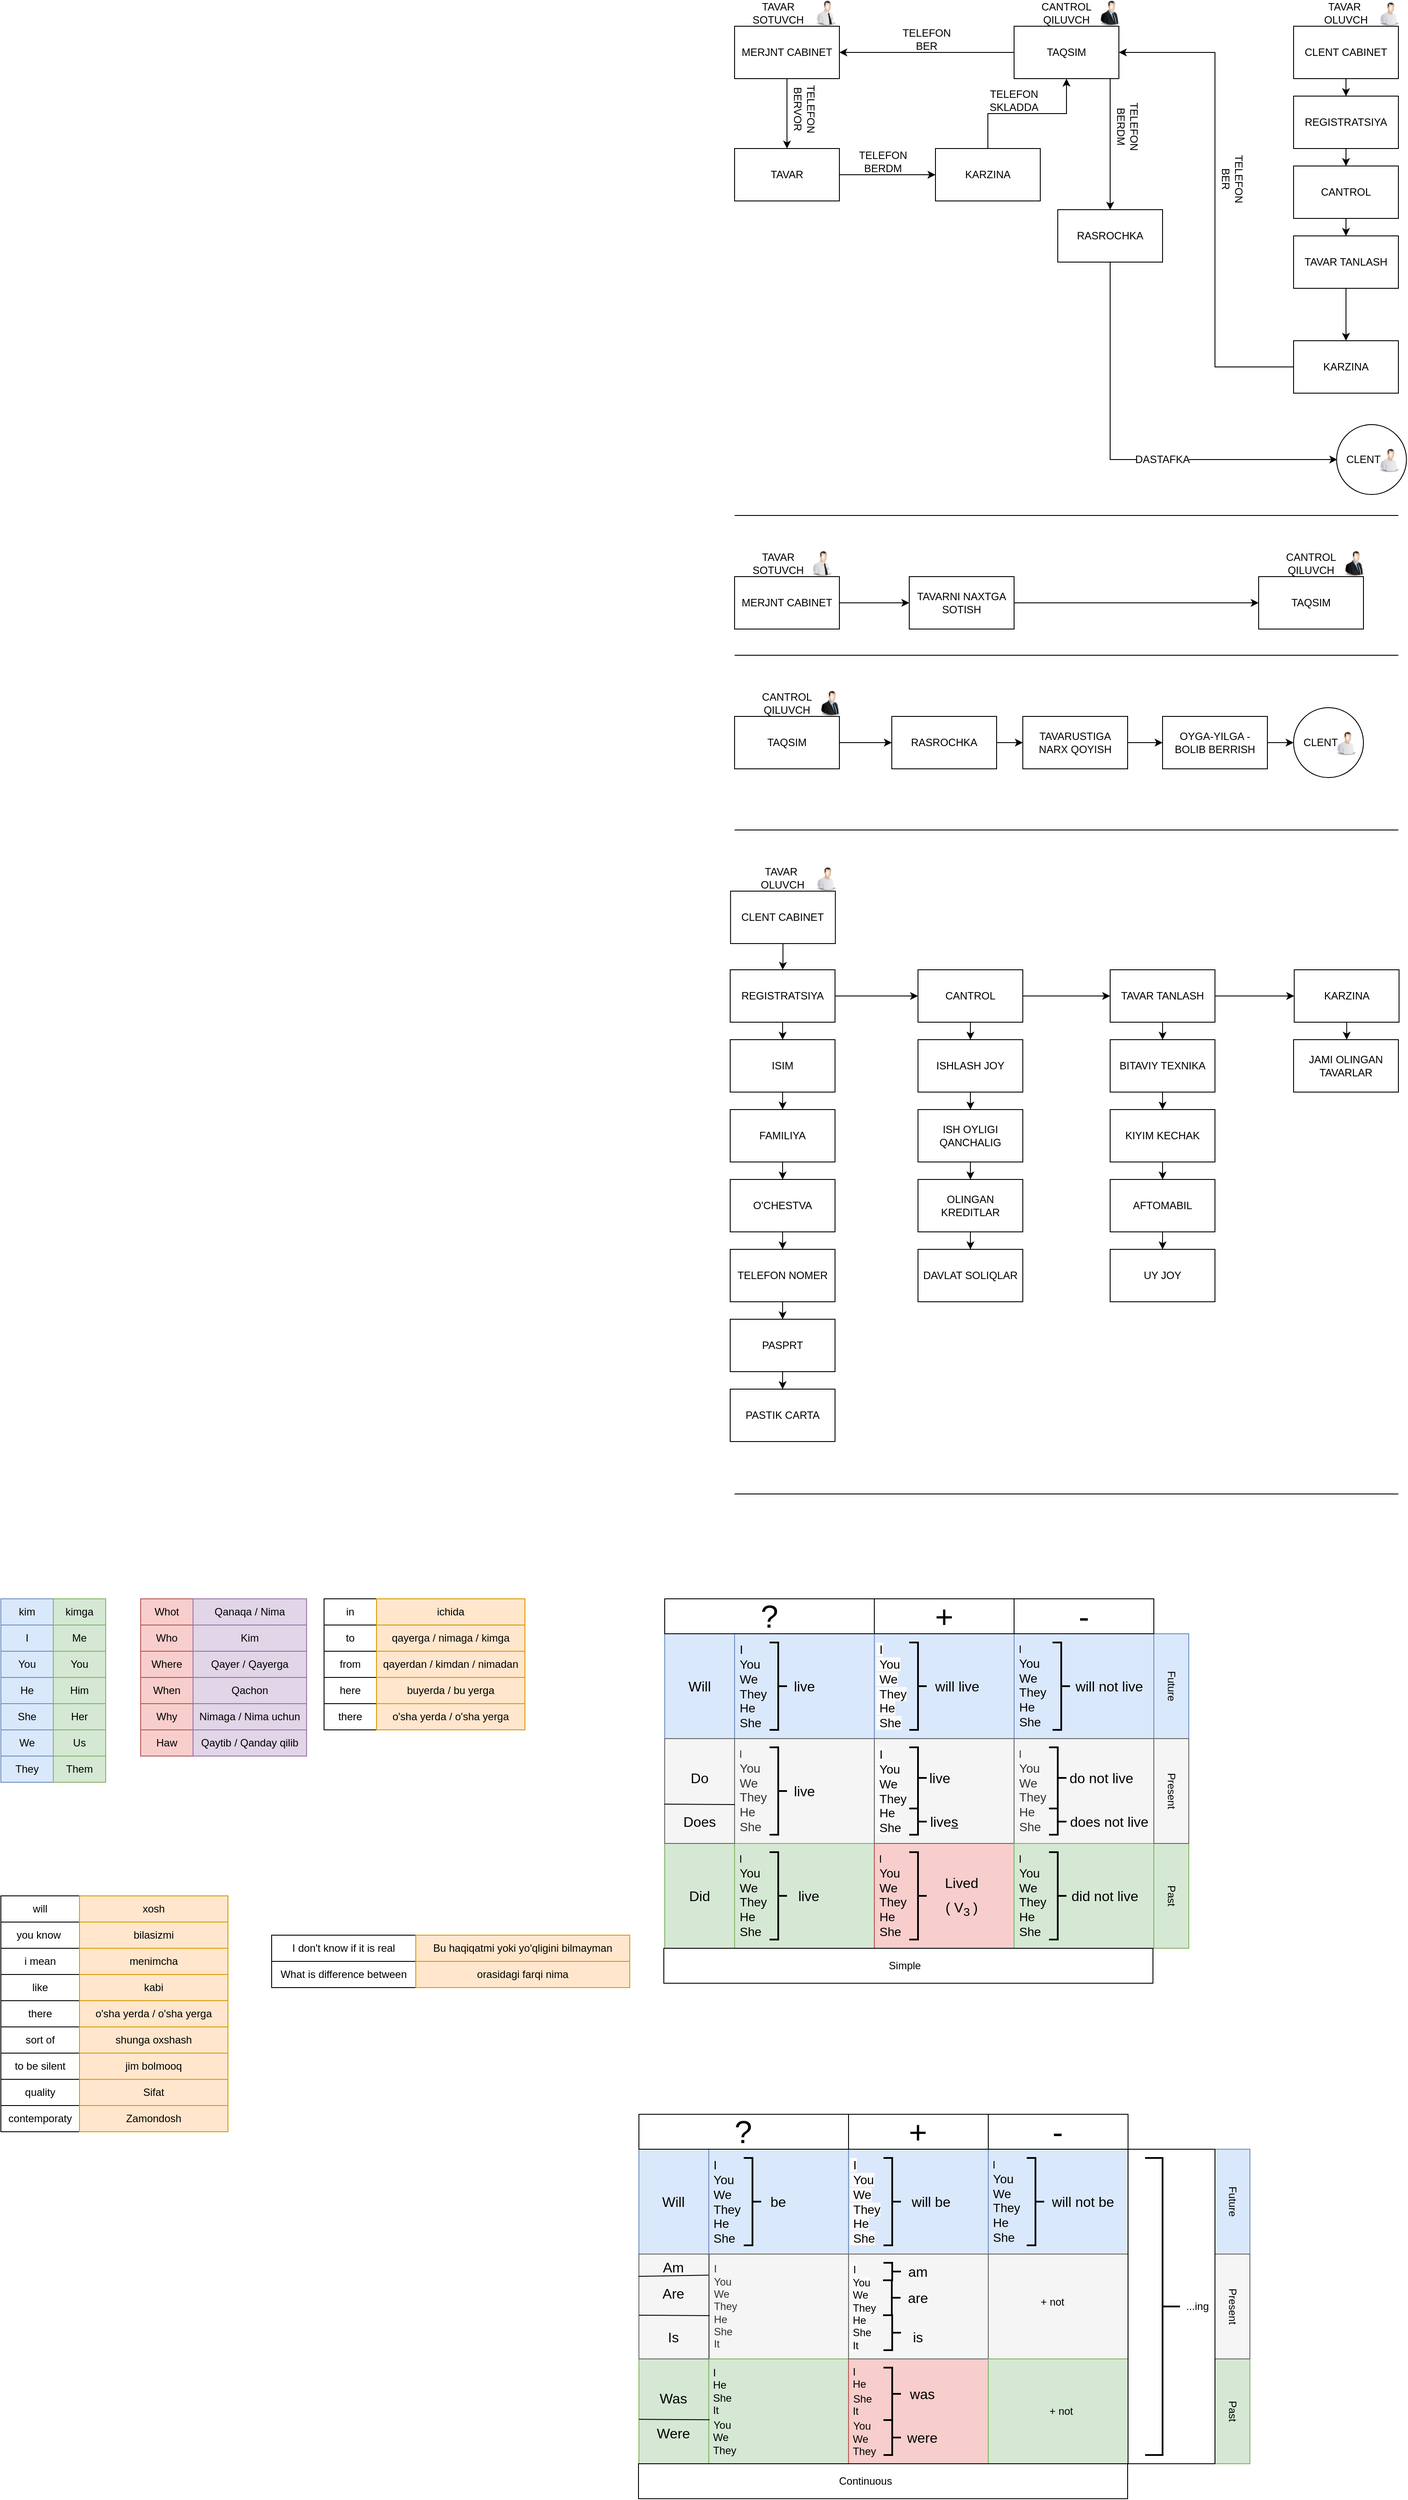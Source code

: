 <mxfile version="23.1.1" type="github">
  <diagram id="nv4LuyD0DYh1rWrDZi3e" name="Page-1">
    <mxGraphModel dx="2022" dy="615" grid="1" gridSize="10" guides="1" tooltips="1" connect="1" arrows="1" fold="1" page="1" pageScale="1" pageWidth="827" pageHeight="1169" math="0" shadow="0">
      <root>
        <mxCell id="0" />
        <mxCell id="1" parent="0" />
        <mxCell id="K5hyXtgFJHPS_Cu2W4zV-10" style="edgeStyle=orthogonalEdgeStyle;rounded=0;orthogonalLoop=1;jettySize=auto;html=1;entryX=0.5;entryY=0;entryDx=0;entryDy=0;" parent="1" source="K5hyXtgFJHPS_Cu2W4zV-1" target="K5hyXtgFJHPS_Cu2W4zV-8" edge="1">
          <mxGeometry relative="1" as="geometry" />
        </mxCell>
        <mxCell id="K5hyXtgFJHPS_Cu2W4zV-1" value="MERJNT CABINET" style="rounded=0;whiteSpace=wrap;html=1;" parent="1" vertex="1">
          <mxGeometry x="40" y="40" width="120" height="60" as="geometry" />
        </mxCell>
        <mxCell id="K5hyXtgFJHPS_Cu2W4zV-22" style="edgeStyle=orthogonalEdgeStyle;rounded=0;orthogonalLoop=1;jettySize=auto;html=1;entryX=0.5;entryY=0;entryDx=0;entryDy=0;" parent="1" source="K5hyXtgFJHPS_Cu2W4zV-2" target="K5hyXtgFJHPS_Cu2W4zV-14" edge="1">
          <mxGeometry relative="1" as="geometry" />
        </mxCell>
        <mxCell id="K5hyXtgFJHPS_Cu2W4zV-2" value="CLENT CABINET" style="rounded=0;whiteSpace=wrap;html=1;" parent="1" vertex="1">
          <mxGeometry x="680" y="40" width="120" height="60" as="geometry" />
        </mxCell>
        <mxCell id="K5hyXtgFJHPS_Cu2W4zV-29" style="edgeStyle=orthogonalEdgeStyle;rounded=0;orthogonalLoop=1;jettySize=auto;html=1;entryX=0.5;entryY=0;entryDx=0;entryDy=0;" parent="1" source="K5hyXtgFJHPS_Cu2W4zV-3" target="K5hyXtgFJHPS_Cu2W4zV-28" edge="1">
          <mxGeometry relative="1" as="geometry">
            <Array as="points">
              <mxPoint x="470" y="130" />
              <mxPoint x="470" y="130" />
            </Array>
          </mxGeometry>
        </mxCell>
        <mxCell id="K5hyXtgFJHPS_Cu2W4zV-31" style="edgeStyle=orthogonalEdgeStyle;rounded=0;orthogonalLoop=1;jettySize=auto;html=1;entryX=1;entryY=0.5;entryDx=0;entryDy=0;" parent="1" source="K5hyXtgFJHPS_Cu2W4zV-3" target="K5hyXtgFJHPS_Cu2W4zV-1" edge="1">
          <mxGeometry relative="1" as="geometry" />
        </mxCell>
        <mxCell id="K5hyXtgFJHPS_Cu2W4zV-3" value="TAQSIM" style="rounded=0;whiteSpace=wrap;html=1;" parent="1" vertex="1">
          <mxGeometry x="360" y="40" width="120" height="60" as="geometry" />
        </mxCell>
        <mxCell id="K5hyXtgFJHPS_Cu2W4zV-4" value="TAVAR SOTUVCH" style="text;html=1;strokeColor=none;fillColor=none;align=center;verticalAlign=middle;whiteSpace=wrap;rounded=0;" parent="1" vertex="1">
          <mxGeometry x="60" y="10" width="60" height="30" as="geometry" />
        </mxCell>
        <mxCell id="K5hyXtgFJHPS_Cu2W4zV-6" value="TAVAR&amp;nbsp; OLUVCH" style="text;html=1;strokeColor=none;fillColor=none;align=center;verticalAlign=middle;whiteSpace=wrap;rounded=0;" parent="1" vertex="1">
          <mxGeometry x="710" y="10" width="60" height="30" as="geometry" />
        </mxCell>
        <mxCell id="K5hyXtgFJHPS_Cu2W4zV-7" value="CANTROL QILUVCH" style="text;html=1;strokeColor=none;fillColor=none;align=center;verticalAlign=middle;whiteSpace=wrap;rounded=0;" parent="1" vertex="1">
          <mxGeometry x="390" y="10" width="60" height="30" as="geometry" />
        </mxCell>
        <mxCell id="K5hyXtgFJHPS_Cu2W4zV-12" style="edgeStyle=orthogonalEdgeStyle;rounded=0;orthogonalLoop=1;jettySize=auto;html=1;entryX=0;entryY=0.5;entryDx=0;entryDy=0;" parent="1" source="K5hyXtgFJHPS_Cu2W4zV-8" target="K5hyXtgFJHPS_Cu2W4zV-11" edge="1">
          <mxGeometry relative="1" as="geometry" />
        </mxCell>
        <mxCell id="K5hyXtgFJHPS_Cu2W4zV-8" value="TAVAR" style="rounded=0;whiteSpace=wrap;html=1;" parent="1" vertex="1">
          <mxGeometry x="40" y="180" width="120" height="60" as="geometry" />
        </mxCell>
        <mxCell id="K5hyXtgFJHPS_Cu2W4zV-13" style="edgeStyle=orthogonalEdgeStyle;rounded=0;orthogonalLoop=1;jettySize=auto;html=1;entryX=0.5;entryY=1;entryDx=0;entryDy=0;" parent="1" source="K5hyXtgFJHPS_Cu2W4zV-11" target="K5hyXtgFJHPS_Cu2W4zV-3" edge="1">
          <mxGeometry relative="1" as="geometry" />
        </mxCell>
        <mxCell id="K5hyXtgFJHPS_Cu2W4zV-11" value="KARZINA" style="rounded=0;whiteSpace=wrap;html=1;" parent="1" vertex="1">
          <mxGeometry x="270" y="180" width="120" height="60" as="geometry" />
        </mxCell>
        <mxCell id="K5hyXtgFJHPS_Cu2W4zV-17" value="" style="edgeStyle=orthogonalEdgeStyle;rounded=0;orthogonalLoop=1;jettySize=auto;html=1;" parent="1" source="K5hyXtgFJHPS_Cu2W4zV-14" target="K5hyXtgFJHPS_Cu2W4zV-15" edge="1">
          <mxGeometry relative="1" as="geometry" />
        </mxCell>
        <mxCell id="K5hyXtgFJHPS_Cu2W4zV-14" value="REGISTRATSIYA" style="rounded=0;whiteSpace=wrap;html=1;" parent="1" vertex="1">
          <mxGeometry x="680" y="120" width="120" height="60" as="geometry" />
        </mxCell>
        <mxCell id="K5hyXtgFJHPS_Cu2W4zV-19" value="" style="edgeStyle=orthogonalEdgeStyle;rounded=0;orthogonalLoop=1;jettySize=auto;html=1;" parent="1" source="K5hyXtgFJHPS_Cu2W4zV-15" target="K5hyXtgFJHPS_Cu2W4zV-18" edge="1">
          <mxGeometry relative="1" as="geometry" />
        </mxCell>
        <mxCell id="K5hyXtgFJHPS_Cu2W4zV-15" value="CANTROL" style="rounded=0;whiteSpace=wrap;html=1;" parent="1" vertex="1">
          <mxGeometry x="680" y="200" width="120" height="60" as="geometry" />
        </mxCell>
        <mxCell id="K5hyXtgFJHPS_Cu2W4zV-27" style="edgeStyle=orthogonalEdgeStyle;rounded=0;orthogonalLoop=1;jettySize=auto;html=1;entryX=0.5;entryY=0;entryDx=0;entryDy=0;" parent="1" source="K5hyXtgFJHPS_Cu2W4zV-18" target="K5hyXtgFJHPS_Cu2W4zV-25" edge="1">
          <mxGeometry relative="1" as="geometry" />
        </mxCell>
        <mxCell id="K5hyXtgFJHPS_Cu2W4zV-18" value="TAVAR TANLASH" style="rounded=0;whiteSpace=wrap;html=1;" parent="1" vertex="1">
          <mxGeometry x="680" y="280" width="120" height="60" as="geometry" />
        </mxCell>
        <mxCell id="K5hyXtgFJHPS_Cu2W4zV-30" style="edgeStyle=orthogonalEdgeStyle;rounded=0;orthogonalLoop=1;jettySize=auto;html=1;" parent="1" source="K5hyXtgFJHPS_Cu2W4zV-25" edge="1">
          <mxGeometry relative="1" as="geometry">
            <mxPoint x="480" y="70" as="targetPoint" />
            <Array as="points">
              <mxPoint x="590" y="430" />
              <mxPoint x="590" y="70" />
            </Array>
          </mxGeometry>
        </mxCell>
        <mxCell id="K5hyXtgFJHPS_Cu2W4zV-25" value="KARZINA" style="rounded=0;whiteSpace=wrap;html=1;" parent="1" vertex="1">
          <mxGeometry x="680" y="400" width="120" height="60" as="geometry" />
        </mxCell>
        <mxCell id="K5hyXtgFJHPS_Cu2W4zV-44" style="edgeStyle=orthogonalEdgeStyle;rounded=0;orthogonalLoop=1;jettySize=auto;html=1;entryX=0;entryY=0.5;entryDx=0;entryDy=0;startArrow=none;exitX=1;exitY=0.5;exitDx=0;exitDy=0;" parent="1" source="K5hyXtgFJHPS_Cu2W4zV-45" target="K5hyXtgFJHPS_Cu2W4zV-42" edge="1">
          <mxGeometry relative="1" as="geometry">
            <Array as="points">
              <mxPoint x="730" y="536" />
            </Array>
          </mxGeometry>
        </mxCell>
        <mxCell id="K5hyXtgFJHPS_Cu2W4zV-28" value="RASROCHKA" style="rounded=0;whiteSpace=wrap;html=1;" parent="1" vertex="1">
          <mxGeometry x="410" y="250" width="120" height="60" as="geometry" />
        </mxCell>
        <mxCell id="K5hyXtgFJHPS_Cu2W4zV-32" value="TELEFON BER" style="text;html=1;strokeColor=none;fillColor=none;align=center;verticalAlign=middle;whiteSpace=wrap;rounded=0;rotation=90;" parent="1" vertex="1">
          <mxGeometry x="580" y="200" width="60" height="30" as="geometry" />
        </mxCell>
        <mxCell id="K5hyXtgFJHPS_Cu2W4zV-33" value="TELEFON BER" style="text;html=1;strokeColor=none;fillColor=none;align=center;verticalAlign=middle;whiteSpace=wrap;rounded=0;" parent="1" vertex="1">
          <mxGeometry x="230" y="40" width="60" height="30" as="geometry" />
        </mxCell>
        <mxCell id="K5hyXtgFJHPS_Cu2W4zV-35" value="TELEFON BERVOR" style="text;html=1;strokeColor=none;fillColor=none;align=center;verticalAlign=middle;whiteSpace=wrap;rounded=0;rotation=90;" parent="1" vertex="1">
          <mxGeometry x="90" y="120" width="60" height="30" as="geometry" />
        </mxCell>
        <mxCell id="K5hyXtgFJHPS_Cu2W4zV-36" value="TELEFON BERDM" style="text;html=1;strokeColor=none;fillColor=none;align=center;verticalAlign=middle;whiteSpace=wrap;rounded=0;" parent="1" vertex="1">
          <mxGeometry x="180" y="180" width="60" height="30" as="geometry" />
        </mxCell>
        <mxCell id="K5hyXtgFJHPS_Cu2W4zV-37" value="TELEFON SKLADDA" style="text;html=1;strokeColor=none;fillColor=none;align=center;verticalAlign=middle;whiteSpace=wrap;rounded=0;" parent="1" vertex="1">
          <mxGeometry x="330" y="110" width="60" height="30" as="geometry" />
        </mxCell>
        <mxCell id="K5hyXtgFJHPS_Cu2W4zV-38" value="TELEFON BERDM" style="text;html=1;strokeColor=none;fillColor=none;align=center;verticalAlign=middle;whiteSpace=wrap;rounded=0;rotation=90;" parent="1" vertex="1">
          <mxGeometry x="460" y="140" width="60" height="30" as="geometry" />
        </mxCell>
        <mxCell id="K5hyXtgFJHPS_Cu2W4zV-40" value="" style="ellipse;whiteSpace=wrap;html=1;aspect=fixed;" parent="1" vertex="1">
          <mxGeometry x="729.25" y="496" width="80" height="80" as="geometry" />
        </mxCell>
        <mxCell id="K5hyXtgFJHPS_Cu2W4zV-42" value="CLENT" style="text;html=1;strokeColor=none;fillColor=none;align=center;verticalAlign=middle;whiteSpace=wrap;rounded=0;" parent="1" vertex="1">
          <mxGeometry x="730" y="521" width="60" height="30" as="geometry" />
        </mxCell>
        <mxCell id="K5hyXtgFJHPS_Cu2W4zV-45" value="DASTAFKA" style="text;html=1;strokeColor=none;fillColor=none;align=center;verticalAlign=middle;whiteSpace=wrap;rounded=0;" parent="1" vertex="1">
          <mxGeometry x="500" y="521" width="60" height="30" as="geometry" />
        </mxCell>
        <mxCell id="K5hyXtgFJHPS_Cu2W4zV-46" value="" style="edgeStyle=orthogonalEdgeStyle;rounded=0;orthogonalLoop=1;jettySize=auto;html=1;entryX=0;entryY=0.5;entryDx=0;entryDy=0;endArrow=none;" parent="1" source="K5hyXtgFJHPS_Cu2W4zV-28" target="K5hyXtgFJHPS_Cu2W4zV-45" edge="1">
          <mxGeometry relative="1" as="geometry">
            <mxPoint x="470" y="310" as="sourcePoint" />
            <mxPoint x="730" y="545" as="targetPoint" />
            <Array as="points" />
          </mxGeometry>
        </mxCell>
        <mxCell id="K5hyXtgFJHPS_Cu2W4zV-47" value="" style="image;html=1;image=img/lib/clip_art/people/Suit_Man_128x128.png" parent="1" vertex="1">
          <mxGeometry x="450" y="10" width="40" height="30" as="geometry" />
        </mxCell>
        <mxCell id="K5hyXtgFJHPS_Cu2W4zV-50" value="" style="image;html=1;image=img/lib/clip_art/people/Worker_Man_128x128.png" parent="1" vertex="1">
          <mxGeometry x="770" y="10" width="39.25" height="30" as="geometry" />
        </mxCell>
        <mxCell id="K5hyXtgFJHPS_Cu2W4zV-51" value="" style="image;html=1;image=img/lib/clip_art/people/Worker_Man_128x128.png" parent="1" vertex="1">
          <mxGeometry x="770" y="521" width="39.25" height="30" as="geometry" />
        </mxCell>
        <mxCell id="K5hyXtgFJHPS_Cu2W4zV-53" value="" style="endArrow=none;html=1;rounded=0;" parent="1" edge="1">
          <mxGeometry width="50" height="50" relative="1" as="geometry">
            <mxPoint x="40" y="600" as="sourcePoint" />
            <mxPoint x="800" y="600" as="targetPoint" />
          </mxGeometry>
        </mxCell>
        <mxCell id="K5hyXtgFJHPS_Cu2W4zV-70" value="" style="endArrow=none;html=1;rounded=0;" parent="1" edge="1">
          <mxGeometry width="50" height="50" relative="1" as="geometry">
            <mxPoint x="40" y="760" as="sourcePoint" />
            <mxPoint x="800" y="760" as="targetPoint" />
          </mxGeometry>
        </mxCell>
        <mxCell id="K5hyXtgFJHPS_Cu2W4zV-75" value="" style="edgeStyle=orthogonalEdgeStyle;rounded=0;orthogonalLoop=1;jettySize=auto;html=1;" parent="1" source="K5hyXtgFJHPS_Cu2W4zV-71" target="K5hyXtgFJHPS_Cu2W4zV-74" edge="1">
          <mxGeometry relative="1" as="geometry" />
        </mxCell>
        <mxCell id="K5hyXtgFJHPS_Cu2W4zV-71" value="MERJNT CABINET" style="rounded=0;whiteSpace=wrap;html=1;" parent="1" vertex="1">
          <mxGeometry x="40" y="670" width="120" height="60" as="geometry" />
        </mxCell>
        <mxCell id="K5hyXtgFJHPS_Cu2W4zV-72" value="TAVAR SOTUVCH" style="text;html=1;strokeColor=none;fillColor=none;align=center;verticalAlign=middle;whiteSpace=wrap;rounded=0;" parent="1" vertex="1">
          <mxGeometry x="60" y="640" width="60" height="30" as="geometry" />
        </mxCell>
        <mxCell id="K5hyXtgFJHPS_Cu2W4zV-79" style="edgeStyle=orthogonalEdgeStyle;rounded=0;orthogonalLoop=1;jettySize=auto;html=1;entryX=0;entryY=0.5;entryDx=0;entryDy=0;" parent="1" source="K5hyXtgFJHPS_Cu2W4zV-74" target="K5hyXtgFJHPS_Cu2W4zV-76" edge="1">
          <mxGeometry relative="1" as="geometry" />
        </mxCell>
        <mxCell id="K5hyXtgFJHPS_Cu2W4zV-74" value="TAVARNI NAXTGA SOTISH" style="rounded=0;whiteSpace=wrap;html=1;" parent="1" vertex="1">
          <mxGeometry x="240" y="670" width="120" height="60" as="geometry" />
        </mxCell>
        <mxCell id="K5hyXtgFJHPS_Cu2W4zV-76" value="TAQSIM" style="rounded=0;whiteSpace=wrap;html=1;" parent="1" vertex="1">
          <mxGeometry x="640" y="670" width="120" height="60" as="geometry" />
        </mxCell>
        <mxCell id="K5hyXtgFJHPS_Cu2W4zV-77" value="CANTROL QILUVCH" style="text;html=1;strokeColor=none;fillColor=none;align=center;verticalAlign=middle;whiteSpace=wrap;rounded=0;" parent="1" vertex="1">
          <mxGeometry x="670" y="640" width="60" height="30" as="geometry" />
        </mxCell>
        <mxCell id="K5hyXtgFJHPS_Cu2W4zV-78" value="" style="image;html=1;image=img/lib/clip_art/people/Suit_Man_128x128.png" parent="1" vertex="1">
          <mxGeometry x="730" y="640" width="40" height="30" as="geometry" />
        </mxCell>
        <mxCell id="K5hyXtgFJHPS_Cu2W4zV-82" value="" style="endArrow=none;html=1;rounded=0;" parent="1" edge="1">
          <mxGeometry width="50" height="50" relative="1" as="geometry">
            <mxPoint x="40" y="960" as="sourcePoint" />
            <mxPoint x="800" y="960" as="targetPoint" />
          </mxGeometry>
        </mxCell>
        <mxCell id="K5hyXtgFJHPS_Cu2W4zV-87" value="" style="edgeStyle=orthogonalEdgeStyle;rounded=0;orthogonalLoop=1;jettySize=auto;html=1;" parent="1" source="K5hyXtgFJHPS_Cu2W4zV-83" target="K5hyXtgFJHPS_Cu2W4zV-86" edge="1">
          <mxGeometry relative="1" as="geometry" />
        </mxCell>
        <mxCell id="K5hyXtgFJHPS_Cu2W4zV-83" value="CLENT CABINET" style="rounded=0;whiteSpace=wrap;html=1;" parent="1" vertex="1">
          <mxGeometry x="35.38" y="1030" width="120" height="60" as="geometry" />
        </mxCell>
        <mxCell id="K5hyXtgFJHPS_Cu2W4zV-84" value="TAVAR&amp;nbsp; OLUVCH" style="text;html=1;strokeColor=none;fillColor=none;align=center;verticalAlign=middle;whiteSpace=wrap;rounded=0;" parent="1" vertex="1">
          <mxGeometry x="65.38" y="1000" width="60" height="30" as="geometry" />
        </mxCell>
        <mxCell id="K5hyXtgFJHPS_Cu2W4zV-85" value="" style="image;html=1;image=img/lib/clip_art/people/Worker_Man_128x128.png" parent="1" vertex="1">
          <mxGeometry x="125.38" y="1000" width="39.25" height="30" as="geometry" />
        </mxCell>
        <mxCell id="K5hyXtgFJHPS_Cu2W4zV-94" value="" style="edgeStyle=orthogonalEdgeStyle;rounded=0;orthogonalLoop=1;jettySize=auto;html=1;" parent="1" source="K5hyXtgFJHPS_Cu2W4zV-86" target="K5hyXtgFJHPS_Cu2W4zV-93" edge="1">
          <mxGeometry relative="1" as="geometry" />
        </mxCell>
        <mxCell id="K5hyXtgFJHPS_Cu2W4zV-101" value="" style="edgeStyle=orthogonalEdgeStyle;rounded=0;orthogonalLoop=1;jettySize=auto;html=1;" parent="1" source="K5hyXtgFJHPS_Cu2W4zV-86" target="K5hyXtgFJHPS_Cu2W4zV-100" edge="1">
          <mxGeometry relative="1" as="geometry" />
        </mxCell>
        <mxCell id="K5hyXtgFJHPS_Cu2W4zV-86" value="REGISTRATSIYA" style="whiteSpace=wrap;html=1;rounded=0;" parent="1" vertex="1">
          <mxGeometry x="35" y="1120" width="120" height="60" as="geometry" />
        </mxCell>
        <mxCell id="K5hyXtgFJHPS_Cu2W4zV-97" style="edgeStyle=orthogonalEdgeStyle;rounded=0;orthogonalLoop=1;jettySize=auto;html=1;entryX=0;entryY=0.5;entryDx=0;entryDy=0;" parent="1" source="K5hyXtgFJHPS_Cu2W4zV-93" target="K5hyXtgFJHPS_Cu2W4zV-95" edge="1">
          <mxGeometry relative="1" as="geometry" />
        </mxCell>
        <mxCell id="K5hyXtgFJHPS_Cu2W4zV-115" value="" style="edgeStyle=orthogonalEdgeStyle;rounded=0;orthogonalLoop=1;jettySize=auto;html=1;" parent="1" source="K5hyXtgFJHPS_Cu2W4zV-93" target="K5hyXtgFJHPS_Cu2W4zV-114" edge="1">
          <mxGeometry relative="1" as="geometry" />
        </mxCell>
        <mxCell id="K5hyXtgFJHPS_Cu2W4zV-93" value="CANTROL" style="whiteSpace=wrap;html=1;rounded=0;" parent="1" vertex="1">
          <mxGeometry x="250" y="1120" width="120" height="60" as="geometry" />
        </mxCell>
        <mxCell id="K5hyXtgFJHPS_Cu2W4zV-98" style="edgeStyle=orthogonalEdgeStyle;rounded=0;orthogonalLoop=1;jettySize=auto;html=1;entryX=0;entryY=0.5;entryDx=0;entryDy=0;" parent="1" source="K5hyXtgFJHPS_Cu2W4zV-95" target="K5hyXtgFJHPS_Cu2W4zV-96" edge="1">
          <mxGeometry relative="1" as="geometry" />
        </mxCell>
        <mxCell id="K5hyXtgFJHPS_Cu2W4zV-123" value="" style="edgeStyle=orthogonalEdgeStyle;rounded=0;orthogonalLoop=1;jettySize=auto;html=1;" parent="1" source="K5hyXtgFJHPS_Cu2W4zV-95" target="K5hyXtgFJHPS_Cu2W4zV-122" edge="1">
          <mxGeometry relative="1" as="geometry" />
        </mxCell>
        <mxCell id="K5hyXtgFJHPS_Cu2W4zV-95" value="TAVAR TANLASH" style="rounded=0;whiteSpace=wrap;html=1;" parent="1" vertex="1">
          <mxGeometry x="470" y="1120" width="120" height="60" as="geometry" />
        </mxCell>
        <mxCell id="K5hyXtgFJHPS_Cu2W4zV-131" value="" style="edgeStyle=orthogonalEdgeStyle;rounded=0;orthogonalLoop=1;jettySize=auto;html=1;" parent="1" source="K5hyXtgFJHPS_Cu2W4zV-96" target="K5hyXtgFJHPS_Cu2W4zV-130" edge="1">
          <mxGeometry relative="1" as="geometry" />
        </mxCell>
        <mxCell id="K5hyXtgFJHPS_Cu2W4zV-96" value="KARZINA" style="rounded=0;whiteSpace=wrap;html=1;" parent="1" vertex="1">
          <mxGeometry x="680.75" y="1120" width="120" height="60" as="geometry" />
        </mxCell>
        <mxCell id="K5hyXtgFJHPS_Cu2W4zV-103" value="" style="edgeStyle=orthogonalEdgeStyle;rounded=0;orthogonalLoop=1;jettySize=auto;html=1;" parent="1" source="K5hyXtgFJHPS_Cu2W4zV-100" target="K5hyXtgFJHPS_Cu2W4zV-102" edge="1">
          <mxGeometry relative="1" as="geometry" />
        </mxCell>
        <mxCell id="K5hyXtgFJHPS_Cu2W4zV-100" value="ISIM" style="whiteSpace=wrap;html=1;rounded=0;" parent="1" vertex="1">
          <mxGeometry x="35" y="1200" width="120" height="60" as="geometry" />
        </mxCell>
        <mxCell id="K5hyXtgFJHPS_Cu2W4zV-105" value="" style="edgeStyle=orthogonalEdgeStyle;rounded=0;orthogonalLoop=1;jettySize=auto;html=1;" parent="1" source="K5hyXtgFJHPS_Cu2W4zV-102" target="K5hyXtgFJHPS_Cu2W4zV-104" edge="1">
          <mxGeometry relative="1" as="geometry" />
        </mxCell>
        <mxCell id="K5hyXtgFJHPS_Cu2W4zV-102" value="FAMILIYA" style="whiteSpace=wrap;html=1;rounded=0;" parent="1" vertex="1">
          <mxGeometry x="35.0" y="1280" width="120" height="60" as="geometry" />
        </mxCell>
        <mxCell id="K5hyXtgFJHPS_Cu2W4zV-111" value="" style="edgeStyle=orthogonalEdgeStyle;rounded=0;orthogonalLoop=1;jettySize=auto;html=1;" parent="1" source="K5hyXtgFJHPS_Cu2W4zV-104" target="K5hyXtgFJHPS_Cu2W4zV-110" edge="1">
          <mxGeometry relative="1" as="geometry" />
        </mxCell>
        <mxCell id="K5hyXtgFJHPS_Cu2W4zV-104" value="O&#39;CHESTVA" style="whiteSpace=wrap;html=1;rounded=0;" parent="1" vertex="1">
          <mxGeometry x="35" y="1360" width="120" height="60" as="geometry" />
        </mxCell>
        <mxCell id="K5hyXtgFJHPS_Cu2W4zV-109" value="" style="edgeStyle=orthogonalEdgeStyle;rounded=0;orthogonalLoop=1;jettySize=auto;html=1;" parent="1" source="K5hyXtgFJHPS_Cu2W4zV-106" target="K5hyXtgFJHPS_Cu2W4zV-108" edge="1">
          <mxGeometry relative="1" as="geometry" />
        </mxCell>
        <mxCell id="K5hyXtgFJHPS_Cu2W4zV-106" value="PASPRT" style="whiteSpace=wrap;html=1;rounded=0;" parent="1" vertex="1">
          <mxGeometry x="35" y="1520" width="120" height="60" as="geometry" />
        </mxCell>
        <mxCell id="K5hyXtgFJHPS_Cu2W4zV-108" value="PASTIK CARTA" style="whiteSpace=wrap;html=1;rounded=0;" parent="1" vertex="1">
          <mxGeometry x="35" y="1600" width="120" height="60" as="geometry" />
        </mxCell>
        <mxCell id="K5hyXtgFJHPS_Cu2W4zV-113" style="edgeStyle=orthogonalEdgeStyle;rounded=0;orthogonalLoop=1;jettySize=auto;html=1;entryX=0.5;entryY=0;entryDx=0;entryDy=0;" parent="1" source="K5hyXtgFJHPS_Cu2W4zV-110" target="K5hyXtgFJHPS_Cu2W4zV-106" edge="1">
          <mxGeometry relative="1" as="geometry" />
        </mxCell>
        <mxCell id="K5hyXtgFJHPS_Cu2W4zV-110" value="TELEFON NOMER" style="whiteSpace=wrap;html=1;rounded=0;" parent="1" vertex="1">
          <mxGeometry x="35" y="1440" width="120" height="60" as="geometry" />
        </mxCell>
        <mxCell id="K5hyXtgFJHPS_Cu2W4zV-117" value="" style="edgeStyle=orthogonalEdgeStyle;rounded=0;orthogonalLoop=1;jettySize=auto;html=1;" parent="1" source="K5hyXtgFJHPS_Cu2W4zV-114" target="K5hyXtgFJHPS_Cu2W4zV-116" edge="1">
          <mxGeometry relative="1" as="geometry" />
        </mxCell>
        <mxCell id="K5hyXtgFJHPS_Cu2W4zV-114" value="ISHLASH JOY" style="whiteSpace=wrap;html=1;rounded=0;" parent="1" vertex="1">
          <mxGeometry x="250" y="1200" width="120" height="60" as="geometry" />
        </mxCell>
        <mxCell id="K5hyXtgFJHPS_Cu2W4zV-119" value="" style="edgeStyle=orthogonalEdgeStyle;rounded=0;orthogonalLoop=1;jettySize=auto;html=1;" parent="1" source="K5hyXtgFJHPS_Cu2W4zV-116" target="K5hyXtgFJHPS_Cu2W4zV-118" edge="1">
          <mxGeometry relative="1" as="geometry" />
        </mxCell>
        <mxCell id="K5hyXtgFJHPS_Cu2W4zV-116" value="ISH OYLIGI QANCHALIG" style="whiteSpace=wrap;html=1;rounded=0;" parent="1" vertex="1">
          <mxGeometry x="250" y="1280" width="120" height="60" as="geometry" />
        </mxCell>
        <mxCell id="K5hyXtgFJHPS_Cu2W4zV-121" value="" style="edgeStyle=orthogonalEdgeStyle;rounded=0;orthogonalLoop=1;jettySize=auto;html=1;" parent="1" source="K5hyXtgFJHPS_Cu2W4zV-118" target="K5hyXtgFJHPS_Cu2W4zV-120" edge="1">
          <mxGeometry relative="1" as="geometry" />
        </mxCell>
        <mxCell id="K5hyXtgFJHPS_Cu2W4zV-118" value="OLINGAN KREDITLAR" style="whiteSpace=wrap;html=1;rounded=0;" parent="1" vertex="1">
          <mxGeometry x="250" y="1360" width="120" height="60" as="geometry" />
        </mxCell>
        <mxCell id="K5hyXtgFJHPS_Cu2W4zV-120" value="DAVLAT SOLIQLAR" style="whiteSpace=wrap;html=1;rounded=0;" parent="1" vertex="1">
          <mxGeometry x="250" y="1440" width="120" height="60" as="geometry" />
        </mxCell>
        <mxCell id="K5hyXtgFJHPS_Cu2W4zV-125" value="" style="edgeStyle=orthogonalEdgeStyle;rounded=0;orthogonalLoop=1;jettySize=auto;html=1;" parent="1" source="K5hyXtgFJHPS_Cu2W4zV-122" target="K5hyXtgFJHPS_Cu2W4zV-124" edge="1">
          <mxGeometry relative="1" as="geometry" />
        </mxCell>
        <mxCell id="K5hyXtgFJHPS_Cu2W4zV-122" value="BITAVIY TEXNIKA" style="whiteSpace=wrap;html=1;rounded=0;" parent="1" vertex="1">
          <mxGeometry x="470" y="1200" width="120" height="60" as="geometry" />
        </mxCell>
        <mxCell id="K5hyXtgFJHPS_Cu2W4zV-127" value="" style="edgeStyle=orthogonalEdgeStyle;rounded=0;orthogonalLoop=1;jettySize=auto;html=1;" parent="1" source="K5hyXtgFJHPS_Cu2W4zV-124" target="K5hyXtgFJHPS_Cu2W4zV-126" edge="1">
          <mxGeometry relative="1" as="geometry" />
        </mxCell>
        <mxCell id="K5hyXtgFJHPS_Cu2W4zV-124" value="KIYIM KECHAK" style="whiteSpace=wrap;html=1;rounded=0;" parent="1" vertex="1">
          <mxGeometry x="470" y="1280" width="120" height="60" as="geometry" />
        </mxCell>
        <mxCell id="K5hyXtgFJHPS_Cu2W4zV-129" value="" style="edgeStyle=orthogonalEdgeStyle;rounded=0;orthogonalLoop=1;jettySize=auto;html=1;" parent="1" source="K5hyXtgFJHPS_Cu2W4zV-126" target="K5hyXtgFJHPS_Cu2W4zV-128" edge="1">
          <mxGeometry relative="1" as="geometry" />
        </mxCell>
        <mxCell id="K5hyXtgFJHPS_Cu2W4zV-126" value="AFTOMABIL" style="whiteSpace=wrap;html=1;rounded=0;" parent="1" vertex="1">
          <mxGeometry x="470" y="1360" width="120" height="60" as="geometry" />
        </mxCell>
        <mxCell id="K5hyXtgFJHPS_Cu2W4zV-128" value="UY JOY" style="whiteSpace=wrap;html=1;rounded=0;" parent="1" vertex="1">
          <mxGeometry x="470" y="1440" width="120" height="60" as="geometry" />
        </mxCell>
        <mxCell id="K5hyXtgFJHPS_Cu2W4zV-130" value="JAMI OLINGAN TAVARLAR" style="whiteSpace=wrap;html=1;rounded=0;" parent="1" vertex="1">
          <mxGeometry x="680" y="1200" width="120" height="60" as="geometry" />
        </mxCell>
        <mxCell id="K5hyXtgFJHPS_Cu2W4zV-132" value="" style="endArrow=none;html=1;rounded=0;" parent="1" edge="1">
          <mxGeometry width="50" height="50" relative="1" as="geometry">
            <mxPoint x="40" y="1720" as="sourcePoint" />
            <mxPoint x="800" y="1720" as="targetPoint" />
          </mxGeometry>
        </mxCell>
        <mxCell id="K5hyXtgFJHPS_Cu2W4zV-133" style="edgeStyle=orthogonalEdgeStyle;rounded=0;orthogonalLoop=1;jettySize=auto;html=1;entryX=0;entryY=0.5;entryDx=0;entryDy=0;startArrow=none;" parent="1" source="K5hyXtgFJHPS_Cu2W4zV-139" target="K5hyXtgFJHPS_Cu2W4zV-137" edge="1">
          <mxGeometry relative="1" as="geometry" />
        </mxCell>
        <mxCell id="K5hyXtgFJHPS_Cu2W4zV-134" style="edgeStyle=orthogonalEdgeStyle;rounded=0;orthogonalLoop=1;jettySize=auto;html=1;entryX=0;entryY=0.5;entryDx=0;entryDy=0;" parent="1" source="K5hyXtgFJHPS_Cu2W4zV-135" target="K5hyXtgFJHPS_Cu2W4zV-139" edge="1">
          <mxGeometry relative="1" as="geometry" />
        </mxCell>
        <mxCell id="K5hyXtgFJHPS_Cu2W4zV-135" value="RASROCHKA" style="rounded=0;whiteSpace=wrap;html=1;" parent="1" vertex="1">
          <mxGeometry x="220" y="830" width="120" height="60" as="geometry" />
        </mxCell>
        <mxCell id="K5hyXtgFJHPS_Cu2W4zV-136" value="" style="edgeStyle=orthogonalEdgeStyle;rounded=0;orthogonalLoop=1;jettySize=auto;html=1;" parent="1" source="K5hyXtgFJHPS_Cu2W4zV-137" edge="1">
          <mxGeometry relative="1" as="geometry">
            <mxPoint x="680" y="860" as="targetPoint" />
          </mxGeometry>
        </mxCell>
        <mxCell id="K5hyXtgFJHPS_Cu2W4zV-137" value="OYGA-YILGA - BOLIB BERRISH" style="rounded=0;whiteSpace=wrap;html=1;" parent="1" vertex="1">
          <mxGeometry x="530" y="830" width="120" height="60" as="geometry" />
        </mxCell>
        <mxCell id="K5hyXtgFJHPS_Cu2W4zV-138" style="edgeStyle=orthogonalEdgeStyle;rounded=0;orthogonalLoop=1;jettySize=auto;html=1;exitX=0.5;exitY=1;exitDx=0;exitDy=0;" parent="1" source="K5hyXtgFJHPS_Cu2W4zV-139" target="K5hyXtgFJHPS_Cu2W4zV-139" edge="1">
          <mxGeometry relative="1" as="geometry" />
        </mxCell>
        <mxCell id="K5hyXtgFJHPS_Cu2W4zV-139" value="TAVARUSTIGA NARX QOYISH" style="rounded=0;whiteSpace=wrap;html=1;" parent="1" vertex="1">
          <mxGeometry x="370" y="830" width="120" height="60" as="geometry" />
        </mxCell>
        <mxCell id="K5hyXtgFJHPS_Cu2W4zV-140" value="" style="ellipse;whiteSpace=wrap;html=1;aspect=fixed;" parent="1" vertex="1">
          <mxGeometry x="680" y="820" width="80" height="80" as="geometry" />
        </mxCell>
        <mxCell id="K5hyXtgFJHPS_Cu2W4zV-141" value="CLENT" style="text;html=1;strokeColor=none;fillColor=none;align=center;verticalAlign=middle;whiteSpace=wrap;rounded=0;" parent="1" vertex="1">
          <mxGeometry x="680.75" y="845" width="60" height="30" as="geometry" />
        </mxCell>
        <mxCell id="K5hyXtgFJHPS_Cu2W4zV-142" value="" style="image;html=1;image=img/lib/clip_art/people/Worker_Man_128x128.png" parent="1" vertex="1">
          <mxGeometry x="720.75" y="845" width="39.25" height="30" as="geometry" />
        </mxCell>
        <mxCell id="K5hyXtgFJHPS_Cu2W4zV-143" style="edgeStyle=orthogonalEdgeStyle;rounded=0;orthogonalLoop=1;jettySize=auto;html=1;entryX=0;entryY=0.5;entryDx=0;entryDy=0;" parent="1" source="K5hyXtgFJHPS_Cu2W4zV-144" target="K5hyXtgFJHPS_Cu2W4zV-135" edge="1">
          <mxGeometry relative="1" as="geometry" />
        </mxCell>
        <mxCell id="K5hyXtgFJHPS_Cu2W4zV-144" value="TAQSIM" style="rounded=0;whiteSpace=wrap;html=1;" parent="1" vertex="1">
          <mxGeometry x="40" y="830" width="120" height="60" as="geometry" />
        </mxCell>
        <mxCell id="K5hyXtgFJHPS_Cu2W4zV-145" value="CANTROL QILUVCH" style="text;html=1;strokeColor=none;fillColor=none;align=center;verticalAlign=middle;whiteSpace=wrap;rounded=0;" parent="1" vertex="1">
          <mxGeometry x="70" y="800" width="60" height="30" as="geometry" />
        </mxCell>
        <mxCell id="K5hyXtgFJHPS_Cu2W4zV-146" value="" style="image;html=1;image=img/lib/clip_art/people/Suit_Man_128x128.png" parent="1" vertex="1">
          <mxGeometry x="130" y="800" width="40" height="30" as="geometry" />
        </mxCell>
        <mxCell id="v3aD2jTHtYaD7lwOFh9s-1" value="" style="image;html=1;image=img/lib/clip_art/people/Tech_Man_128x128.png" parent="1" vertex="1">
          <mxGeometry x="124.63" y="10" width="40" height="30" as="geometry" />
        </mxCell>
        <mxCell id="v3aD2jTHtYaD7lwOFh9s-2" value="" style="image;html=1;image=img/lib/clip_art/people/Tech_Man_128x128.png" parent="1" vertex="1">
          <mxGeometry x="120" y="640" width="40" height="30" as="geometry" />
        </mxCell>
        <mxCell id="cq9fGqPeD2-OZJ-PsZSs-1" value="&lt;font style=&quot;font-size: 14px;&quot;&gt;&amp;nbsp;I&lt;br&gt;&amp;nbsp;You&lt;br&gt;&amp;nbsp;We&lt;br&gt;&amp;nbsp;They&lt;br&gt;&amp;nbsp;He&lt;br&gt;&amp;nbsp;She&lt;br&gt;&lt;/font&gt;" style="rounded=0;whiteSpace=wrap;html=1;align=left;fillColor=#dae8fc;strokeColor=#6c8ebf;" parent="1" vertex="1">
          <mxGeometry x="40" y="1880" width="160" height="120" as="geometry" />
        </mxCell>
        <mxCell id="cq9fGqPeD2-OZJ-PsZSs-2" value="&amp;nbsp;I&lt;br style=&quot;border-color: var(--border-color); font-size: 14px;&quot;&gt;&lt;span style=&quot;font-size: 14px;&quot;&gt;&amp;nbsp;You&lt;/span&gt;&lt;br style=&quot;border-color: var(--border-color); font-size: 14px;&quot;&gt;&lt;span style=&quot;font-size: 14px;&quot;&gt;&amp;nbsp;We&lt;/span&gt;&lt;br style=&quot;border-color: var(--border-color); font-size: 14px;&quot;&gt;&lt;span style=&quot;font-size: 14px;&quot;&gt;&amp;nbsp;They&lt;/span&gt;&lt;br style=&quot;border-color: var(--border-color); font-size: 14px;&quot;&gt;&lt;span style=&quot;font-size: 14px;&quot;&gt;&amp;nbsp;He&lt;/span&gt;&lt;br style=&quot;border-color: var(--border-color); font-size: 14px;&quot;&gt;&lt;span style=&quot;font-size: 14px;&quot;&gt;&amp;nbsp;She&lt;/span&gt;" style="rounded=0;whiteSpace=wrap;html=1;align=left;fillColor=#f5f5f5;fontColor=#333333;strokeColor=#666666;" parent="1" vertex="1">
          <mxGeometry x="40" y="2000" width="160" height="120" as="geometry" />
        </mxCell>
        <mxCell id="cq9fGqPeD2-OZJ-PsZSs-3" value="&amp;nbsp;I&lt;br style=&quot;border-color: var(--border-color); font-size: 14px;&quot;&gt;&lt;span style=&quot;border-color: var(--border-color); font-size: 14px;&quot;&gt;&amp;nbsp;You&lt;/span&gt;&lt;br style=&quot;border-color: var(--border-color); font-size: 14px;&quot;&gt;&lt;span style=&quot;border-color: var(--border-color); font-size: 14px;&quot;&gt;&amp;nbsp;We&lt;/span&gt;&lt;br style=&quot;border-color: var(--border-color); font-size: 14px;&quot;&gt;&lt;span style=&quot;border-color: var(--border-color); font-size: 14px;&quot;&gt;&amp;nbsp;They&lt;/span&gt;&lt;br style=&quot;border-color: var(--border-color); font-size: 14px;&quot;&gt;&lt;span style=&quot;border-color: var(--border-color); font-size: 14px;&quot;&gt;&amp;nbsp;He&lt;/span&gt;&lt;br style=&quot;border-color: var(--border-color); font-size: 14px;&quot;&gt;&lt;span style=&quot;border-color: var(--border-color); font-size: 14px;&quot;&gt;&amp;nbsp;She&lt;/span&gt;" style="rounded=0;whiteSpace=wrap;html=1;align=left;fillColor=#d5e8d4;strokeColor=#82b366;" parent="1" vertex="1">
          <mxGeometry x="40" y="2120" width="160" height="120" as="geometry" />
        </mxCell>
        <mxCell id="cq9fGqPeD2-OZJ-PsZSs-4" value="&lt;span style=&quot;color: rgb(0, 0, 0); font-family: Helvetica; font-size: 14px; font-style: normal; font-variant-ligatures: normal; font-variant-caps: normal; font-weight: 400; letter-spacing: normal; orphans: 2; text-indent: 0px; text-transform: none; widows: 2; word-spacing: 0px; -webkit-text-stroke-width: 0px; background-color: rgb(251, 251, 251); text-decoration-thickness: initial; text-decoration-style: initial; text-decoration-color: initial; float: none; display: inline !important;&quot;&gt;&amp;nbsp;I&lt;/span&gt;&lt;br style=&quot;border-color: var(--border-color); color: rgb(0, 0, 0); font-family: Helvetica; font-size: 14px; font-style: normal; font-variant-ligatures: normal; font-variant-caps: normal; font-weight: 400; letter-spacing: normal; orphans: 2; text-indent: 0px; text-transform: none; widows: 2; word-spacing: 0px; -webkit-text-stroke-width: 0px; background-color: rgb(251, 251, 251); text-decoration-thickness: initial; text-decoration-style: initial; text-decoration-color: initial;&quot;&gt;&lt;span style=&quot;color: rgb(0, 0, 0); font-family: Helvetica; font-size: 14px; font-style: normal; font-variant-ligatures: normal; font-variant-caps: normal; font-weight: 400; letter-spacing: normal; orphans: 2; text-indent: 0px; text-transform: none; widows: 2; word-spacing: 0px; -webkit-text-stroke-width: 0px; background-color: rgb(251, 251, 251); text-decoration-thickness: initial; text-decoration-style: initial; text-decoration-color: initial; float: none; display: inline !important;&quot;&gt;&amp;nbsp;You&lt;/span&gt;&lt;br style=&quot;border-color: var(--border-color); color: rgb(0, 0, 0); font-family: Helvetica; font-size: 14px; font-style: normal; font-variant-ligatures: normal; font-variant-caps: normal; font-weight: 400; letter-spacing: normal; orphans: 2; text-indent: 0px; text-transform: none; widows: 2; word-spacing: 0px; -webkit-text-stroke-width: 0px; background-color: rgb(251, 251, 251); text-decoration-thickness: initial; text-decoration-style: initial; text-decoration-color: initial;&quot;&gt;&lt;span style=&quot;color: rgb(0, 0, 0); font-family: Helvetica; font-size: 14px; font-style: normal; font-variant-ligatures: normal; font-variant-caps: normal; font-weight: 400; letter-spacing: normal; orphans: 2; text-indent: 0px; text-transform: none; widows: 2; word-spacing: 0px; -webkit-text-stroke-width: 0px; background-color: rgb(251, 251, 251); text-decoration-thickness: initial; text-decoration-style: initial; text-decoration-color: initial; float: none; display: inline !important;&quot;&gt;&amp;nbsp;We&lt;/span&gt;&lt;br style=&quot;border-color: var(--border-color); color: rgb(0, 0, 0); font-family: Helvetica; font-size: 14px; font-style: normal; font-variant-ligatures: normal; font-variant-caps: normal; font-weight: 400; letter-spacing: normal; orphans: 2; text-indent: 0px; text-transform: none; widows: 2; word-spacing: 0px; -webkit-text-stroke-width: 0px; background-color: rgb(251, 251, 251); text-decoration-thickness: initial; text-decoration-style: initial; text-decoration-color: initial;&quot;&gt;&lt;span style=&quot;color: rgb(0, 0, 0); font-family: Helvetica; font-size: 14px; font-style: normal; font-variant-ligatures: normal; font-variant-caps: normal; font-weight: 400; letter-spacing: normal; orphans: 2; text-indent: 0px; text-transform: none; widows: 2; word-spacing: 0px; -webkit-text-stroke-width: 0px; background-color: rgb(251, 251, 251); text-decoration-thickness: initial; text-decoration-style: initial; text-decoration-color: initial; float: none; display: inline !important;&quot;&gt;&amp;nbsp;They&lt;/span&gt;&lt;br style=&quot;border-color: var(--border-color); color: rgb(0, 0, 0); font-family: Helvetica; font-size: 14px; font-style: normal; font-variant-ligatures: normal; font-variant-caps: normal; font-weight: 400; letter-spacing: normal; orphans: 2; text-indent: 0px; text-transform: none; widows: 2; word-spacing: 0px; -webkit-text-stroke-width: 0px; background-color: rgb(251, 251, 251); text-decoration-thickness: initial; text-decoration-style: initial; text-decoration-color: initial;&quot;&gt;&lt;span style=&quot;color: rgb(0, 0, 0); font-family: Helvetica; font-size: 14px; font-style: normal; font-variant-ligatures: normal; font-variant-caps: normal; font-weight: 400; letter-spacing: normal; orphans: 2; text-indent: 0px; text-transform: none; widows: 2; word-spacing: 0px; -webkit-text-stroke-width: 0px; background-color: rgb(251, 251, 251); text-decoration-thickness: initial; text-decoration-style: initial; text-decoration-color: initial; float: none; display: inline !important;&quot;&gt;&amp;nbsp;He&lt;/span&gt;&lt;br style=&quot;border-color: var(--border-color); color: rgb(0, 0, 0); font-family: Helvetica; font-size: 14px; font-style: normal; font-variant-ligatures: normal; font-variant-caps: normal; font-weight: 400; letter-spacing: normal; orphans: 2; text-indent: 0px; text-transform: none; widows: 2; word-spacing: 0px; -webkit-text-stroke-width: 0px; background-color: rgb(251, 251, 251); text-decoration-thickness: initial; text-decoration-style: initial; text-decoration-color: initial;&quot;&gt;&lt;span style=&quot;color: rgb(0, 0, 0); font-family: Helvetica; font-size: 14px; font-style: normal; font-variant-ligatures: normal; font-variant-caps: normal; font-weight: 400; letter-spacing: normal; orphans: 2; text-indent: 0px; text-transform: none; widows: 2; word-spacing: 0px; -webkit-text-stroke-width: 0px; background-color: rgb(251, 251, 251); text-decoration-thickness: initial; text-decoration-style: initial; text-decoration-color: initial; float: none; display: inline !important;&quot;&gt;&amp;nbsp;She&lt;/span&gt;" style="rounded=0;whiteSpace=wrap;html=1;align=left;fillColor=#dae8fc;strokeColor=#6c8ebf;" parent="1" vertex="1">
          <mxGeometry x="200" y="1880" width="160" height="120" as="geometry" />
        </mxCell>
        <mxCell id="cq9fGqPeD2-OZJ-PsZSs-5" value="&amp;nbsp;I&lt;br style=&quot;border-color: var(--border-color); font-size: 14px;&quot;&gt;&lt;span style=&quot;border-color: var(--border-color); font-size: 14px;&quot;&gt;&amp;nbsp;You&lt;/span&gt;&lt;br style=&quot;border-color: var(--border-color); font-size: 14px;&quot;&gt;&lt;span style=&quot;border-color: var(--border-color); font-size: 14px;&quot;&gt;&amp;nbsp;We&lt;/span&gt;&lt;br style=&quot;border-color: var(--border-color); font-size: 14px;&quot;&gt;&lt;span style=&quot;border-color: var(--border-color); font-size: 14px;&quot;&gt;&amp;nbsp;They&lt;/span&gt;&lt;br style=&quot;border-color: var(--border-color); font-size: 14px;&quot;&gt;&lt;span style=&quot;border-color: var(--border-color); font-size: 14px;&quot;&gt;&amp;nbsp;He&lt;/span&gt;&lt;br style=&quot;border-color: var(--border-color); font-size: 14px;&quot;&gt;&lt;span style=&quot;border-color: var(--border-color); font-size: 14px;&quot;&gt;&amp;nbsp;She&lt;/span&gt;" style="rounded=0;whiteSpace=wrap;html=1;align=left;fillColor=#f8cecc;strokeColor=#b85450;" parent="1" vertex="1">
          <mxGeometry x="200" y="2120" width="160" height="120" as="geometry" />
        </mxCell>
        <mxCell id="cq9fGqPeD2-OZJ-PsZSs-6" value="&lt;span style=&quot;border-color: var(--border-color); color: rgb(0, 0, 0); font-family: Helvetica; font-style: normal; font-variant-ligatures: normal; font-variant-caps: normal; font-weight: 400; letter-spacing: normal; orphans: 2; text-indent: 0px; text-transform: none; widows: 2; word-spacing: 0px; -webkit-text-stroke-width: 0px; text-decoration-thickness: initial; text-decoration-style: initial; text-decoration-color: initial; font-size: 14px; background-color: rgb(251, 251, 251); float: none; display: inline !important;&quot;&gt;&amp;nbsp;I&lt;/span&gt;&lt;br style=&quot;border-color: var(--border-color); color: rgb(0, 0, 0); font-family: Helvetica; font-style: normal; font-variant-ligatures: normal; font-variant-caps: normal; font-weight: 400; letter-spacing: normal; orphans: 2; text-indent: 0px; text-transform: none; widows: 2; word-spacing: 0px; -webkit-text-stroke-width: 0px; text-decoration-thickness: initial; text-decoration-style: initial; text-decoration-color: initial; font-size: 14px; background-color: rgb(251, 251, 251);&quot;&gt;&lt;span style=&quot;border-color: var(--border-color); color: rgb(0, 0, 0); font-family: Helvetica; font-style: normal; font-variant-ligatures: normal; font-variant-caps: normal; font-weight: 400; letter-spacing: normal; orphans: 2; text-indent: 0px; text-transform: none; widows: 2; word-spacing: 0px; -webkit-text-stroke-width: 0px; text-decoration-thickness: initial; text-decoration-style: initial; text-decoration-color: initial; font-size: 14px; background-color: rgb(251, 251, 251); float: none; display: inline !important;&quot;&gt;&amp;nbsp;You&lt;/span&gt;&lt;br style=&quot;border-color: var(--border-color); color: rgb(0, 0, 0); font-family: Helvetica; font-style: normal; font-variant-ligatures: normal; font-variant-caps: normal; font-weight: 400; letter-spacing: normal; orphans: 2; text-indent: 0px; text-transform: none; widows: 2; word-spacing: 0px; -webkit-text-stroke-width: 0px; text-decoration-thickness: initial; text-decoration-style: initial; text-decoration-color: initial; font-size: 14px; background-color: rgb(251, 251, 251);&quot;&gt;&lt;span style=&quot;border-color: var(--border-color); color: rgb(0, 0, 0); font-family: Helvetica; font-style: normal; font-variant-ligatures: normal; font-variant-caps: normal; font-weight: 400; letter-spacing: normal; orphans: 2; text-indent: 0px; text-transform: none; widows: 2; word-spacing: 0px; -webkit-text-stroke-width: 0px; text-decoration-thickness: initial; text-decoration-style: initial; text-decoration-color: initial; font-size: 14px; background-color: rgb(251, 251, 251); float: none; display: inline !important;&quot;&gt;&amp;nbsp;We&lt;/span&gt;&lt;br style=&quot;border-color: var(--border-color); color: rgb(0, 0, 0); font-family: Helvetica; font-style: normal; font-variant-ligatures: normal; font-variant-caps: normal; font-weight: 400; letter-spacing: normal; orphans: 2; text-indent: 0px; text-transform: none; widows: 2; word-spacing: 0px; -webkit-text-stroke-width: 0px; text-decoration-thickness: initial; text-decoration-style: initial; text-decoration-color: initial; font-size: 14px; background-color: rgb(251, 251, 251);&quot;&gt;&lt;span style=&quot;border-color: var(--border-color); color: rgb(0, 0, 0); font-family: Helvetica; font-style: normal; font-variant-ligatures: normal; font-variant-caps: normal; font-weight: 400; letter-spacing: normal; orphans: 2; text-indent: 0px; text-transform: none; widows: 2; word-spacing: 0px; -webkit-text-stroke-width: 0px; text-decoration-thickness: initial; text-decoration-style: initial; text-decoration-color: initial; font-size: 14px; background-color: rgb(251, 251, 251); float: none; display: inline !important;&quot;&gt;&amp;nbsp;They&lt;/span&gt;&lt;br style=&quot;border-color: var(--border-color); color: rgb(0, 0, 0); font-family: Helvetica; font-style: normal; font-variant-ligatures: normal; font-variant-caps: normal; font-weight: 400; letter-spacing: normal; orphans: 2; text-indent: 0px; text-transform: none; widows: 2; word-spacing: 0px; -webkit-text-stroke-width: 0px; text-decoration-thickness: initial; text-decoration-style: initial; text-decoration-color: initial; font-size: 14px; background-color: rgb(251, 251, 251);&quot;&gt;&lt;span style=&quot;border-color: var(--border-color); color: rgb(0, 0, 0); font-family: Helvetica; font-style: normal; font-variant-ligatures: normal; font-variant-caps: normal; font-weight: 400; letter-spacing: normal; orphans: 2; text-indent: 0px; text-transform: none; widows: 2; word-spacing: 0px; -webkit-text-stroke-width: 0px; text-decoration-thickness: initial; text-decoration-style: initial; text-decoration-color: initial; font-size: 14px; background-color: rgb(251, 251, 251); float: none; display: inline !important;&quot;&gt;&amp;nbsp;He&lt;/span&gt;&lt;br style=&quot;border-color: var(--border-color); color: rgb(0, 0, 0); font-family: Helvetica; font-style: normal; font-variant-ligatures: normal; font-variant-caps: normal; font-weight: 400; letter-spacing: normal; orphans: 2; text-indent: 0px; text-transform: none; widows: 2; word-spacing: 0px; -webkit-text-stroke-width: 0px; text-decoration-thickness: initial; text-decoration-style: initial; text-decoration-color: initial; font-size: 14px; background-color: rgb(251, 251, 251);&quot;&gt;&lt;span style=&quot;border-color: var(--border-color); color: rgb(0, 0, 0); font-family: Helvetica; font-style: normal; font-variant-ligatures: normal; font-variant-caps: normal; font-weight: 400; letter-spacing: normal; orphans: 2; text-indent: 0px; text-transform: none; widows: 2; word-spacing: 0px; -webkit-text-stroke-width: 0px; text-decoration-thickness: initial; text-decoration-style: initial; text-decoration-color: initial; font-size: 14px; background-color: rgb(251, 251, 251); float: none; display: inline !important;&quot;&gt;&amp;nbsp;She&lt;/span&gt;" style="rounded=0;whiteSpace=wrap;html=1;align=left;fillColor=#f5f5f5;fontColor=#333333;strokeColor=#666666;" parent="1" vertex="1">
          <mxGeometry x="200" y="2000" width="160" height="120" as="geometry" />
        </mxCell>
        <mxCell id="cq9fGqPeD2-OZJ-PsZSs-7" value="&amp;nbsp;I&lt;br style=&quot;border-color: var(--border-color); font-size: 14px;&quot;&gt;&lt;span style=&quot;border-color: var(--border-color); font-size: 14px;&quot;&gt;&amp;nbsp;You&lt;/span&gt;&lt;br style=&quot;border-color: var(--border-color); font-size: 14px;&quot;&gt;&lt;span style=&quot;border-color: var(--border-color); font-size: 14px;&quot;&gt;&amp;nbsp;We&lt;/span&gt;&lt;br style=&quot;border-color: var(--border-color); font-size: 14px;&quot;&gt;&lt;span style=&quot;border-color: var(--border-color); font-size: 14px;&quot;&gt;&amp;nbsp;They&lt;/span&gt;&lt;br style=&quot;border-color: var(--border-color); font-size: 14px;&quot;&gt;&lt;span style=&quot;border-color: var(--border-color); font-size: 14px;&quot;&gt;&amp;nbsp;He&lt;/span&gt;&lt;br style=&quot;border-color: var(--border-color); font-size: 14px;&quot;&gt;&lt;span style=&quot;border-color: var(--border-color); font-size: 14px;&quot;&gt;&amp;nbsp;She&lt;/span&gt;" style="rounded=0;whiteSpace=wrap;html=1;align=left;fillColor=#dae8fc;strokeColor=#6c8ebf;" parent="1" vertex="1">
          <mxGeometry x="360" y="1880" width="160" height="120" as="geometry" />
        </mxCell>
        <mxCell id="cq9fGqPeD2-OZJ-PsZSs-8" value="&amp;nbsp;I&lt;br style=&quot;border-color: var(--border-color); font-size: 14px;&quot;&gt;&lt;span style=&quot;border-color: var(--border-color); font-size: 14px;&quot;&gt;&amp;nbsp;You&lt;/span&gt;&lt;br style=&quot;border-color: var(--border-color); font-size: 14px;&quot;&gt;&lt;span style=&quot;border-color: var(--border-color); font-size: 14px;&quot;&gt;&amp;nbsp;We&lt;/span&gt;&lt;br style=&quot;border-color: var(--border-color); font-size: 14px;&quot;&gt;&lt;span style=&quot;border-color: var(--border-color); font-size: 14px;&quot;&gt;&amp;nbsp;They&lt;/span&gt;&lt;br style=&quot;border-color: var(--border-color); font-size: 14px;&quot;&gt;&lt;span style=&quot;border-color: var(--border-color); font-size: 14px;&quot;&gt;&amp;nbsp;He&lt;/span&gt;&lt;br style=&quot;border-color: var(--border-color); font-size: 14px;&quot;&gt;&lt;span style=&quot;border-color: var(--border-color); font-size: 14px;&quot;&gt;&amp;nbsp;She&lt;/span&gt;" style="rounded=0;whiteSpace=wrap;html=1;align=left;fillColor=#f5f5f5;fontColor=#333333;strokeColor=#666666;" parent="1" vertex="1">
          <mxGeometry x="360" y="2000" width="160" height="120" as="geometry" />
        </mxCell>
        <mxCell id="cq9fGqPeD2-OZJ-PsZSs-9" value="&amp;nbsp;I&lt;br style=&quot;border-color: var(--border-color); font-size: 14px;&quot;&gt;&lt;span style=&quot;border-color: var(--border-color); font-size: 14px;&quot;&gt;&amp;nbsp;You&lt;/span&gt;&lt;br style=&quot;border-color: var(--border-color); font-size: 14px;&quot;&gt;&lt;span style=&quot;border-color: var(--border-color); font-size: 14px;&quot;&gt;&amp;nbsp;We&lt;/span&gt;&lt;br style=&quot;border-color: var(--border-color); font-size: 14px;&quot;&gt;&lt;span style=&quot;border-color: var(--border-color); font-size: 14px;&quot;&gt;&amp;nbsp;They&lt;/span&gt;&lt;br style=&quot;border-color: var(--border-color); font-size: 14px;&quot;&gt;&lt;span style=&quot;border-color: var(--border-color); font-size: 14px;&quot;&gt;&amp;nbsp;He&lt;/span&gt;&lt;br style=&quot;border-color: var(--border-color); font-size: 14px;&quot;&gt;&lt;span style=&quot;border-color: var(--border-color); font-size: 14px;&quot;&gt;&amp;nbsp;She&lt;/span&gt;" style="rounded=0;whiteSpace=wrap;html=1;align=left;fillColor=#d5e8d4;strokeColor=#82b366;" parent="1" vertex="1">
          <mxGeometry x="360" y="2120" width="160" height="120" as="geometry" />
        </mxCell>
        <mxCell id="cq9fGqPeD2-OZJ-PsZSs-10" value="" style="rounded=0;whiteSpace=wrap;html=1;fillColor=#dae8fc;strokeColor=#6c8ebf;" parent="1" vertex="1">
          <mxGeometry x="-40" y="1880" width="80" height="120" as="geometry" />
        </mxCell>
        <mxCell id="cq9fGqPeD2-OZJ-PsZSs-11" value="" style="rounded=0;whiteSpace=wrap;html=1;fillColor=#d5e8d4;strokeColor=#82b366;" parent="1" vertex="1">
          <mxGeometry x="-40" y="2120" width="80" height="120" as="geometry" />
        </mxCell>
        <mxCell id="cq9fGqPeD2-OZJ-PsZSs-12" value="" style="rounded=0;whiteSpace=wrap;html=1;fillColor=#f5f5f5;fontColor=#333333;strokeColor=#666666;" parent="1" vertex="1">
          <mxGeometry x="-40" y="2000" width="80" height="120" as="geometry" />
        </mxCell>
        <mxCell id="cq9fGqPeD2-OZJ-PsZSs-13" value="" style="rounded=0;whiteSpace=wrap;html=1;fillColor=#dae8fc;strokeColor=#6c8ebf;" parent="1" vertex="1">
          <mxGeometry x="520" y="1880" width="40" height="120" as="geometry" />
        </mxCell>
        <mxCell id="cq9fGqPeD2-OZJ-PsZSs-14" value="" style="rounded=0;whiteSpace=wrap;html=1;fillColor=#d5e8d4;strokeColor=#82b366;" parent="1" vertex="1">
          <mxGeometry x="520" y="2120" width="40" height="120" as="geometry" />
        </mxCell>
        <mxCell id="cq9fGqPeD2-OZJ-PsZSs-15" value="" style="rounded=0;whiteSpace=wrap;html=1;fillColor=#f5f5f5;fontColor=#333333;strokeColor=#666666;" parent="1" vertex="1">
          <mxGeometry x="520" y="2000" width="40" height="120" as="geometry" />
        </mxCell>
        <mxCell id="cq9fGqPeD2-OZJ-PsZSs-16" value="&lt;font style=&quot;font-size: 36px;&quot;&gt;?&lt;/font&gt;" style="rounded=0;whiteSpace=wrap;html=1;" parent="1" vertex="1">
          <mxGeometry x="-40" y="1840" width="240" height="40" as="geometry" />
        </mxCell>
        <mxCell id="cq9fGqPeD2-OZJ-PsZSs-17" value="&lt;font style=&quot;font-size: 36px;&quot;&gt;+&lt;/font&gt;" style="rounded=0;whiteSpace=wrap;html=1;" parent="1" vertex="1">
          <mxGeometry x="200" y="1840" width="160" height="40" as="geometry" />
        </mxCell>
        <mxCell id="cq9fGqPeD2-OZJ-PsZSs-18" value="&lt;font style=&quot;font-size: 36px;&quot;&gt;-&lt;/font&gt;" style="rounded=0;whiteSpace=wrap;html=1;" parent="1" vertex="1">
          <mxGeometry x="360" y="1840" width="160" height="40" as="geometry" />
        </mxCell>
        <mxCell id="cq9fGqPeD2-OZJ-PsZSs-19" value="Future" style="text;html=1;strokeColor=none;fillColor=none;align=center;verticalAlign=middle;whiteSpace=wrap;rounded=0;rotation=90;" parent="1" vertex="1">
          <mxGeometry x="510" y="1925" width="60" height="30" as="geometry" />
        </mxCell>
        <mxCell id="cq9fGqPeD2-OZJ-PsZSs-20" value="Present" style="text;html=1;strokeColor=none;fillColor=none;align=center;verticalAlign=middle;whiteSpace=wrap;rounded=0;rotation=90;" parent="1" vertex="1">
          <mxGeometry x="510" y="2045" width="60" height="30" as="geometry" />
        </mxCell>
        <mxCell id="cq9fGqPeD2-OZJ-PsZSs-21" value="Past" style="text;html=1;strokeColor=none;fillColor=none;align=center;verticalAlign=middle;whiteSpace=wrap;rounded=0;rotation=90;" parent="1" vertex="1">
          <mxGeometry x="510" y="2165" width="60" height="30" as="geometry" />
        </mxCell>
        <mxCell id="cq9fGqPeD2-OZJ-PsZSs-22" value="" style="strokeWidth=2;html=1;shape=mxgraph.flowchart.annotation_2;align=left;labelPosition=right;pointerEvents=1;rotation=-180;" parent="1" vertex="1">
          <mxGeometry x="80" y="1890" width="20" height="100" as="geometry" />
        </mxCell>
        <mxCell id="cq9fGqPeD2-OZJ-PsZSs-23" value="&lt;font style=&quot;font-size: 16px;&quot;&gt;live&lt;/font&gt;" style="text;html=1;strokeColor=none;fillColor=none;align=center;verticalAlign=middle;whiteSpace=wrap;rounded=0;" parent="1" vertex="1">
          <mxGeometry x="90" y="1925" width="60" height="30" as="geometry" />
        </mxCell>
        <mxCell id="cq9fGqPeD2-OZJ-PsZSs-25" value="" style="strokeWidth=2;html=1;shape=mxgraph.flowchart.annotation_2;align=left;labelPosition=right;pointerEvents=1;rotation=-180;" parent="1" vertex="1">
          <mxGeometry x="240" y="1890" width="20" height="100" as="geometry" />
        </mxCell>
        <mxCell id="cq9fGqPeD2-OZJ-PsZSs-26" value="&lt;font style=&quot;font-size: 16px;&quot;&gt;will live&lt;/font&gt;" style="text;html=1;strokeColor=none;fillColor=none;align=center;verticalAlign=middle;whiteSpace=wrap;rounded=0;" parent="1" vertex="1">
          <mxGeometry x="260" y="1925" width="70" height="30" as="geometry" />
        </mxCell>
        <mxCell id="cq9fGqPeD2-OZJ-PsZSs-27" value="" style="strokeWidth=2;html=1;shape=mxgraph.flowchart.annotation_2;align=left;labelPosition=right;pointerEvents=1;rotation=-180;" parent="1" vertex="1">
          <mxGeometry x="404" y="1890" width="20" height="100" as="geometry" />
        </mxCell>
        <mxCell id="cq9fGqPeD2-OZJ-PsZSs-28" value="&lt;font style=&quot;font-size: 16px;&quot;&gt;will not live&lt;/font&gt;" style="text;html=1;strokeColor=none;fillColor=none;align=center;verticalAlign=middle;whiteSpace=wrap;rounded=0;" parent="1" vertex="1">
          <mxGeometry x="424" y="1925" width="90" height="30" as="geometry" />
        </mxCell>
        <mxCell id="cq9fGqPeD2-OZJ-PsZSs-29" value="" style="strokeWidth=2;html=1;shape=mxgraph.flowchart.annotation_2;align=left;labelPosition=right;pointerEvents=1;rotation=-180;" parent="1" vertex="1">
          <mxGeometry x="240" y="2010" width="20" height="70" as="geometry" />
        </mxCell>
        <mxCell id="cq9fGqPeD2-OZJ-PsZSs-30" value="" style="strokeWidth=2;html=1;shape=mxgraph.flowchart.annotation_2;align=left;labelPosition=right;pointerEvents=1;rotation=-180;" parent="1" vertex="1">
          <mxGeometry x="240" y="2080" width="20" height="30" as="geometry" />
        </mxCell>
        <mxCell id="cq9fGqPeD2-OZJ-PsZSs-33" value="&lt;font style=&quot;font-size: 16px;&quot;&gt;live&lt;/font&gt;" style="text;html=1;strokeColor=none;fillColor=none;align=center;verticalAlign=middle;whiteSpace=wrap;rounded=0;" parent="1" vertex="1">
          <mxGeometry x="240" y="2030" width="70" height="30" as="geometry" />
        </mxCell>
        <mxCell id="cq9fGqPeD2-OZJ-PsZSs-34" value="&lt;font style=&quot;font-size: 16px;&quot;&gt;live&lt;u&gt;s&lt;/u&gt;&lt;/font&gt;" style="text;html=1;strokeColor=none;fillColor=none;align=center;verticalAlign=middle;whiteSpace=wrap;rounded=0;" parent="1" vertex="1">
          <mxGeometry x="245" y="2080" width="70" height="30" as="geometry" />
        </mxCell>
        <mxCell id="cq9fGqPeD2-OZJ-PsZSs-35" value="" style="strokeWidth=2;html=1;shape=mxgraph.flowchart.annotation_2;align=left;labelPosition=right;pointerEvents=1;rotation=-180;" parent="1" vertex="1">
          <mxGeometry x="400" y="2010" width="20" height="70" as="geometry" />
        </mxCell>
        <mxCell id="cq9fGqPeD2-OZJ-PsZSs-36" value="" style="strokeWidth=2;html=1;shape=mxgraph.flowchart.annotation_2;align=left;labelPosition=right;pointerEvents=1;rotation=-180;" parent="1" vertex="1">
          <mxGeometry x="400" y="2080" width="20" height="30" as="geometry" />
        </mxCell>
        <mxCell id="cq9fGqPeD2-OZJ-PsZSs-37" value="&lt;font style=&quot;font-size: 16px;&quot;&gt;do not live&lt;/font&gt;" style="text;html=1;strokeColor=none;fillColor=none;align=center;verticalAlign=middle;whiteSpace=wrap;rounded=0;" parent="1" vertex="1">
          <mxGeometry x="420" y="2030" width="80" height="30" as="geometry" />
        </mxCell>
        <mxCell id="cq9fGqPeD2-OZJ-PsZSs-38" value="&lt;font style=&quot;font-size: 16px;&quot;&gt;does not live&lt;/font&gt;" style="text;html=1;strokeColor=none;fillColor=none;align=center;verticalAlign=middle;whiteSpace=wrap;rounded=0;" parent="1" vertex="1">
          <mxGeometry x="419" y="2080" width="100" height="30" as="geometry" />
        </mxCell>
        <mxCell id="cq9fGqPeD2-OZJ-PsZSs-39" value="" style="strokeWidth=2;html=1;shape=mxgraph.flowchart.annotation_2;align=left;labelPosition=right;pointerEvents=1;rotation=-180;" parent="1" vertex="1">
          <mxGeometry x="80" y="2010" width="20" height="100" as="geometry" />
        </mxCell>
        <mxCell id="cq9fGqPeD2-OZJ-PsZSs-40" value="&lt;font style=&quot;font-size: 16px;&quot;&gt;live&lt;/font&gt;" style="text;html=1;strokeColor=none;fillColor=none;align=center;verticalAlign=middle;whiteSpace=wrap;rounded=0;" parent="1" vertex="1">
          <mxGeometry x="90" y="2045" width="60" height="30" as="geometry" />
        </mxCell>
        <mxCell id="cq9fGqPeD2-OZJ-PsZSs-41" value="" style="endArrow=none;html=1;rounded=0;exitX=-0.006;exitY=0.625;exitDx=0;exitDy=0;exitPerimeter=0;entryX=1.006;entryY=0.629;entryDx=0;entryDy=0;entryPerimeter=0;" parent="1" source="cq9fGqPeD2-OZJ-PsZSs-12" target="cq9fGqPeD2-OZJ-PsZSs-12" edge="1">
          <mxGeometry width="50" height="50" relative="1" as="geometry">
            <mxPoint x="-30" y="2080" as="sourcePoint" />
            <mxPoint x="35" y="2075" as="targetPoint" />
          </mxGeometry>
        </mxCell>
        <mxCell id="cq9fGqPeD2-OZJ-PsZSs-43" value="&lt;font style=&quot;font-size: 16px;&quot;&gt;Do&lt;/font&gt;" style="text;html=1;strokeColor=none;fillColor=none;align=center;verticalAlign=middle;whiteSpace=wrap;rounded=0;" parent="1" vertex="1">
          <mxGeometry x="-30" y="2030" width="60" height="30" as="geometry" />
        </mxCell>
        <mxCell id="cq9fGqPeD2-OZJ-PsZSs-44" value="&lt;font style=&quot;font-size: 16px;&quot;&gt;Does&lt;/font&gt;" style="text;html=1;strokeColor=none;fillColor=none;align=center;verticalAlign=middle;whiteSpace=wrap;rounded=0;" parent="1" vertex="1">
          <mxGeometry x="-30" y="2080" width="60" height="30" as="geometry" />
        </mxCell>
        <mxCell id="cq9fGqPeD2-OZJ-PsZSs-45" value="" style="strokeWidth=2;html=1;shape=mxgraph.flowchart.annotation_2;align=left;labelPosition=right;pointerEvents=1;rotation=-180;" parent="1" vertex="1">
          <mxGeometry x="80" y="2130" width="20" height="100" as="geometry" />
        </mxCell>
        <mxCell id="cq9fGqPeD2-OZJ-PsZSs-46" value="&lt;font style=&quot;font-size: 16px;&quot;&gt;live&lt;/font&gt;" style="text;html=1;strokeColor=none;fillColor=none;align=center;verticalAlign=middle;whiteSpace=wrap;rounded=0;" parent="1" vertex="1">
          <mxGeometry x="95.38" y="2165" width="60" height="30" as="geometry" />
        </mxCell>
        <mxCell id="cq9fGqPeD2-OZJ-PsZSs-47" value="&lt;font style=&quot;font-size: 16px;&quot;&gt;Did&lt;/font&gt;" style="text;html=1;strokeColor=none;fillColor=none;align=center;verticalAlign=middle;whiteSpace=wrap;rounded=0;" parent="1" vertex="1">
          <mxGeometry x="-30" y="2165" width="60" height="30" as="geometry" />
        </mxCell>
        <mxCell id="cq9fGqPeD2-OZJ-PsZSs-50" value="&lt;font style=&quot;font-size: 16px;&quot;&gt;Will&lt;/font&gt;" style="text;html=1;strokeColor=none;fillColor=none;align=center;verticalAlign=middle;whiteSpace=wrap;rounded=0;" parent="1" vertex="1">
          <mxGeometry x="-30" y="1925" width="60" height="30" as="geometry" />
        </mxCell>
        <mxCell id="cq9fGqPeD2-OZJ-PsZSs-51" value="" style="strokeWidth=2;html=1;shape=mxgraph.flowchart.annotation_2;align=left;labelPosition=right;pointerEvents=1;rotation=-180;" parent="1" vertex="1">
          <mxGeometry x="240" y="2130" width="20" height="100" as="geometry" />
        </mxCell>
        <mxCell id="cq9fGqPeD2-OZJ-PsZSs-52" value="&lt;font style=&quot;font-size: 16px;&quot;&gt;Lived&lt;/font&gt;" style="text;html=1;strokeColor=none;fillColor=none;align=center;verticalAlign=middle;whiteSpace=wrap;rounded=0;" parent="1" vertex="1">
          <mxGeometry x="265" y="2150" width="70" height="30" as="geometry" />
        </mxCell>
        <mxCell id="cq9fGqPeD2-OZJ-PsZSs-53" value="&lt;font style=&quot;font-size: 16px;&quot;&gt;( V&lt;sub&gt;3&amp;nbsp;&lt;/sub&gt;)&lt;/font&gt;" style="text;html=1;strokeColor=none;fillColor=none;align=center;verticalAlign=middle;whiteSpace=wrap;rounded=0;" parent="1" vertex="1">
          <mxGeometry x="265" y="2180" width="70" height="30" as="geometry" />
        </mxCell>
        <mxCell id="cq9fGqPeD2-OZJ-PsZSs-55" value="" style="strokeWidth=2;html=1;shape=mxgraph.flowchart.annotation_2;align=left;labelPosition=right;pointerEvents=1;rotation=-180;" parent="1" vertex="1">
          <mxGeometry x="400" y="2130" width="20" height="100" as="geometry" />
        </mxCell>
        <mxCell id="cq9fGqPeD2-OZJ-PsZSs-56" value="&lt;font style=&quot;font-size: 16px;&quot;&gt;did not live&lt;/font&gt;" style="text;html=1;strokeColor=none;fillColor=none;align=center;verticalAlign=middle;whiteSpace=wrap;rounded=0;" parent="1" vertex="1">
          <mxGeometry x="414" y="2165" width="100" height="30" as="geometry" />
        </mxCell>
        <mxCell id="cq9fGqPeD2-OZJ-PsZSs-57" value="&lt;font style=&quot;font-size: 14px;&quot;&gt;&amp;nbsp;I&lt;br&gt;&amp;nbsp;You&lt;br&gt;&amp;nbsp;We&lt;br&gt;&amp;nbsp;They&lt;br&gt;&amp;nbsp;He&lt;br&gt;&amp;nbsp;She&lt;br&gt;&lt;/font&gt;" style="rounded=0;whiteSpace=wrap;html=1;align=left;fillColor=#dae8fc;strokeColor=#6c8ebf;" parent="1" vertex="1">
          <mxGeometry x="10.48" y="2470" width="160" height="120" as="geometry" />
        </mxCell>
        <mxCell id="cq9fGqPeD2-OZJ-PsZSs-58" value="&lt;font style=&quot;font-size: 12px;&quot;&gt;&amp;nbsp;I&lt;br style=&quot;border-color: var(--border-color);&quot;&gt;&amp;nbsp;You&lt;br style=&quot;border-color: var(--border-color);&quot;&gt;&amp;nbsp;We&lt;br style=&quot;border-color: var(--border-color);&quot;&gt;&amp;nbsp;They&lt;br style=&quot;border-color: var(--border-color);&quot;&gt;&amp;nbsp;He&lt;br style=&quot;border-color: var(--border-color);&quot;&gt;&amp;nbsp;She&lt;br&gt;&amp;nbsp;It&lt;/font&gt;" style="rounded=0;whiteSpace=wrap;html=1;align=left;fillColor=#f5f5f5;fontColor=#333333;strokeColor=#666666;" parent="1" vertex="1">
          <mxGeometry x="10.96" y="2590" width="160" height="120" as="geometry" />
        </mxCell>
        <mxCell id="cq9fGqPeD2-OZJ-PsZSs-59" value="&amp;nbsp;I&lt;br style=&quot;border-color: var(--border-color);&quot;&gt;&amp;nbsp;He&lt;br style=&quot;border-color: var(--border-color); font-size: 14px;&quot;&gt;&amp;nbsp;&lt;span style=&quot;border-color: var(--border-color);&quot;&gt;&lt;font style=&quot;border-color: var(--border-color);&quot;&gt;She&lt;/font&gt;&lt;br style=&quot;border-color: var(--border-color);&quot;&gt;&lt;/span&gt;&amp;nbsp;It&lt;br style=&quot;border-color: var(--border-color); font-size: 14px;&quot;&gt;&lt;span style=&quot;border-color: var(--border-color); font-size: 14px;&quot;&gt;&amp;nbsp;&lt;/span&gt;&lt;font style=&quot;border-color: var(--border-color);&quot;&gt;&lt;span style=&quot;border-color: var(--border-color);&quot;&gt;You&lt;/span&gt;&lt;br style=&quot;border-color: var(--border-color);&quot;&gt;&lt;span style=&quot;border-color: var(--border-color);&quot;&gt;&amp;nbsp;We&lt;/span&gt;&lt;br style=&quot;border-color: var(--border-color);&quot;&gt;&lt;span style=&quot;border-color: var(--border-color);&quot;&gt;&amp;nbsp;They&lt;/span&gt;&lt;/font&gt;" style="rounded=0;whiteSpace=wrap;html=1;align=left;fillColor=#d5e8d4;strokeColor=#82b366;" parent="1" vertex="1">
          <mxGeometry x="10.48" y="2710" width="160" height="120" as="geometry" />
        </mxCell>
        <mxCell id="cq9fGqPeD2-OZJ-PsZSs-60" value="&lt;span style=&quot;color: rgb(0, 0, 0); font-family: Helvetica; font-size: 14px; font-style: normal; font-variant-ligatures: normal; font-variant-caps: normal; font-weight: 400; letter-spacing: normal; orphans: 2; text-indent: 0px; text-transform: none; widows: 2; word-spacing: 0px; -webkit-text-stroke-width: 0px; background-color: rgb(251, 251, 251); text-decoration-thickness: initial; text-decoration-style: initial; text-decoration-color: initial; float: none; display: inline !important;&quot;&gt;&amp;nbsp;I&lt;/span&gt;&lt;br style=&quot;border-color: var(--border-color); color: rgb(0, 0, 0); font-family: Helvetica; font-size: 14px; font-style: normal; font-variant-ligatures: normal; font-variant-caps: normal; font-weight: 400; letter-spacing: normal; orphans: 2; text-indent: 0px; text-transform: none; widows: 2; word-spacing: 0px; -webkit-text-stroke-width: 0px; background-color: rgb(251, 251, 251); text-decoration-thickness: initial; text-decoration-style: initial; text-decoration-color: initial;&quot;&gt;&lt;span style=&quot;color: rgb(0, 0, 0); font-family: Helvetica; font-size: 14px; font-style: normal; font-variant-ligatures: normal; font-variant-caps: normal; font-weight: 400; letter-spacing: normal; orphans: 2; text-indent: 0px; text-transform: none; widows: 2; word-spacing: 0px; -webkit-text-stroke-width: 0px; background-color: rgb(251, 251, 251); text-decoration-thickness: initial; text-decoration-style: initial; text-decoration-color: initial; float: none; display: inline !important;&quot;&gt;&amp;nbsp;You&lt;/span&gt;&lt;br style=&quot;border-color: var(--border-color); color: rgb(0, 0, 0); font-family: Helvetica; font-size: 14px; font-style: normal; font-variant-ligatures: normal; font-variant-caps: normal; font-weight: 400; letter-spacing: normal; orphans: 2; text-indent: 0px; text-transform: none; widows: 2; word-spacing: 0px; -webkit-text-stroke-width: 0px; background-color: rgb(251, 251, 251); text-decoration-thickness: initial; text-decoration-style: initial; text-decoration-color: initial;&quot;&gt;&lt;span style=&quot;color: rgb(0, 0, 0); font-family: Helvetica; font-size: 14px; font-style: normal; font-variant-ligatures: normal; font-variant-caps: normal; font-weight: 400; letter-spacing: normal; orphans: 2; text-indent: 0px; text-transform: none; widows: 2; word-spacing: 0px; -webkit-text-stroke-width: 0px; background-color: rgb(251, 251, 251); text-decoration-thickness: initial; text-decoration-style: initial; text-decoration-color: initial; float: none; display: inline !important;&quot;&gt;&amp;nbsp;We&lt;/span&gt;&lt;br style=&quot;border-color: var(--border-color); color: rgb(0, 0, 0); font-family: Helvetica; font-size: 14px; font-style: normal; font-variant-ligatures: normal; font-variant-caps: normal; font-weight: 400; letter-spacing: normal; orphans: 2; text-indent: 0px; text-transform: none; widows: 2; word-spacing: 0px; -webkit-text-stroke-width: 0px; background-color: rgb(251, 251, 251); text-decoration-thickness: initial; text-decoration-style: initial; text-decoration-color: initial;&quot;&gt;&lt;span style=&quot;color: rgb(0, 0, 0); font-family: Helvetica; font-size: 14px; font-style: normal; font-variant-ligatures: normal; font-variant-caps: normal; font-weight: 400; letter-spacing: normal; orphans: 2; text-indent: 0px; text-transform: none; widows: 2; word-spacing: 0px; -webkit-text-stroke-width: 0px; background-color: rgb(251, 251, 251); text-decoration-thickness: initial; text-decoration-style: initial; text-decoration-color: initial; float: none; display: inline !important;&quot;&gt;&amp;nbsp;They&lt;/span&gt;&lt;br style=&quot;border-color: var(--border-color); color: rgb(0, 0, 0); font-family: Helvetica; font-size: 14px; font-style: normal; font-variant-ligatures: normal; font-variant-caps: normal; font-weight: 400; letter-spacing: normal; orphans: 2; text-indent: 0px; text-transform: none; widows: 2; word-spacing: 0px; -webkit-text-stroke-width: 0px; background-color: rgb(251, 251, 251); text-decoration-thickness: initial; text-decoration-style: initial; text-decoration-color: initial;&quot;&gt;&lt;span style=&quot;color: rgb(0, 0, 0); font-family: Helvetica; font-size: 14px; font-style: normal; font-variant-ligatures: normal; font-variant-caps: normal; font-weight: 400; letter-spacing: normal; orphans: 2; text-indent: 0px; text-transform: none; widows: 2; word-spacing: 0px; -webkit-text-stroke-width: 0px; background-color: rgb(251, 251, 251); text-decoration-thickness: initial; text-decoration-style: initial; text-decoration-color: initial; float: none; display: inline !important;&quot;&gt;&amp;nbsp;He&lt;/span&gt;&lt;br style=&quot;border-color: var(--border-color); color: rgb(0, 0, 0); font-family: Helvetica; font-size: 14px; font-style: normal; font-variant-ligatures: normal; font-variant-caps: normal; font-weight: 400; letter-spacing: normal; orphans: 2; text-indent: 0px; text-transform: none; widows: 2; word-spacing: 0px; -webkit-text-stroke-width: 0px; background-color: rgb(251, 251, 251); text-decoration-thickness: initial; text-decoration-style: initial; text-decoration-color: initial;&quot;&gt;&lt;span style=&quot;color: rgb(0, 0, 0); font-family: Helvetica; font-size: 14px; font-style: normal; font-variant-ligatures: normal; font-variant-caps: normal; font-weight: 400; letter-spacing: normal; orphans: 2; text-indent: 0px; text-transform: none; widows: 2; word-spacing: 0px; -webkit-text-stroke-width: 0px; background-color: rgb(251, 251, 251); text-decoration-thickness: initial; text-decoration-style: initial; text-decoration-color: initial; float: none; display: inline !important;&quot;&gt;&amp;nbsp;She&lt;/span&gt;" style="rounded=0;whiteSpace=wrap;html=1;align=left;fillColor=#dae8fc;strokeColor=#6c8ebf;" parent="1" vertex="1">
          <mxGeometry x="170.48" y="2470" width="160" height="120" as="geometry" />
        </mxCell>
        <mxCell id="cq9fGqPeD2-OZJ-PsZSs-61" value="&amp;nbsp;I&lt;br&gt;&amp;nbsp;He&lt;br style=&quot;border-color: var(--border-color); font-size: 14px;&quot;&gt;&lt;span style=&quot;border-color: var(--border-color); font-size: 14px;&quot;&gt;&amp;nbsp;&lt;/span&gt;&lt;span style=&quot;border-color: var(--border-color);&quot;&gt;&lt;font style=&quot;font-size: 12px;&quot;&gt;She&lt;/font&gt;&lt;br&gt;&lt;/span&gt;&amp;nbsp;It&lt;br style=&quot;border-color: var(--border-color); font-size: 14px;&quot;&gt;&lt;span style=&quot;border-color: var(--border-color); font-size: 14px;&quot;&gt;&amp;nbsp;&lt;/span&gt;&lt;font style=&quot;font-size: 12px;&quot;&gt;&lt;span style=&quot;border-color: var(--border-color);&quot;&gt;You&lt;/span&gt;&lt;br style=&quot;border-color: var(--border-color);&quot;&gt;&lt;span style=&quot;border-color: var(--border-color);&quot;&gt;&amp;nbsp;We&lt;/span&gt;&lt;br style=&quot;border-color: var(--border-color);&quot;&gt;&lt;span style=&quot;border-color: var(--border-color);&quot;&gt;&amp;nbsp;They&lt;/span&gt;&lt;/font&gt;" style="rounded=0;whiteSpace=wrap;html=1;align=left;fillColor=#f8cecc;strokeColor=#b85450;" parent="1" vertex="1">
          <mxGeometry x="170.48" y="2710" width="160" height="120" as="geometry" />
        </mxCell>
        <mxCell id="cq9fGqPeD2-OZJ-PsZSs-62" value="&lt;span style=&quot;border-color: var(--border-color); color: rgb(0, 0, 0); font-family: Helvetica; font-style: normal; font-variant-ligatures: normal; font-variant-caps: normal; font-weight: 400; letter-spacing: normal; orphans: 2; text-indent: 0px; text-transform: none; widows: 2; word-spacing: 0px; -webkit-text-stroke-width: 0px; text-decoration-thickness: initial; text-decoration-style: initial; text-decoration-color: initial; font-size: 14px; background-color: rgb(251, 251, 251); float: none; display: inline !important;&quot;&gt;&amp;nbsp;&lt;/span&gt;&lt;font style=&quot;font-size: 12px;&quot;&gt;&lt;span style=&quot;border-color: var(--border-color); color: rgb(0, 0, 0); font-family: Helvetica; font-style: normal; font-variant-ligatures: normal; font-variant-caps: normal; font-weight: 400; letter-spacing: normal; orphans: 2; text-indent: 0px; text-transform: none; widows: 2; word-spacing: 0px; -webkit-text-stroke-width: 0px; text-decoration-thickness: initial; text-decoration-style: initial; text-decoration-color: initial; background-color: rgb(251, 251, 251); float: none; display: inline !important;&quot;&gt;I&lt;/span&gt;&lt;br style=&quot;border-color: var(--border-color); color: rgb(0, 0, 0); font-family: Helvetica; font-style: normal; font-variant-ligatures: normal; font-variant-caps: normal; font-weight: 400; letter-spacing: normal; orphans: 2; text-indent: 0px; text-transform: none; widows: 2; word-spacing: 0px; -webkit-text-stroke-width: 0px; text-decoration-thickness: initial; text-decoration-style: initial; text-decoration-color: initial; background-color: rgb(251, 251, 251);&quot;&gt;&lt;span style=&quot;border-color: var(--border-color); color: rgb(0, 0, 0); font-family: Helvetica; font-style: normal; font-variant-ligatures: normal; font-variant-caps: normal; font-weight: 400; letter-spacing: normal; orphans: 2; text-indent: 0px; text-transform: none; widows: 2; word-spacing: 0px; -webkit-text-stroke-width: 0px; text-decoration-thickness: initial; text-decoration-style: initial; text-decoration-color: initial; background-color: rgb(251, 251, 251); float: none; display: inline !important;&quot;&gt;&amp;nbsp;You&lt;/span&gt;&lt;br style=&quot;border-color: var(--border-color); color: rgb(0, 0, 0); font-family: Helvetica; font-style: normal; font-variant-ligatures: normal; font-variant-caps: normal; font-weight: 400; letter-spacing: normal; orphans: 2; text-indent: 0px; text-transform: none; widows: 2; word-spacing: 0px; -webkit-text-stroke-width: 0px; text-decoration-thickness: initial; text-decoration-style: initial; text-decoration-color: initial; background-color: rgb(251, 251, 251);&quot;&gt;&lt;span style=&quot;border-color: var(--border-color); color: rgb(0, 0, 0); font-family: Helvetica; font-style: normal; font-variant-ligatures: normal; font-variant-caps: normal; font-weight: 400; letter-spacing: normal; orphans: 2; text-indent: 0px; text-transform: none; widows: 2; word-spacing: 0px; -webkit-text-stroke-width: 0px; text-decoration-thickness: initial; text-decoration-style: initial; text-decoration-color: initial; background-color: rgb(251, 251, 251); float: none; display: inline !important;&quot;&gt;&amp;nbsp;We&lt;/span&gt;&lt;br style=&quot;border-color: var(--border-color); color: rgb(0, 0, 0); font-family: Helvetica; font-style: normal; font-variant-ligatures: normal; font-variant-caps: normal; font-weight: 400; letter-spacing: normal; orphans: 2; text-indent: 0px; text-transform: none; widows: 2; word-spacing: 0px; -webkit-text-stroke-width: 0px; text-decoration-thickness: initial; text-decoration-style: initial; text-decoration-color: initial; background-color: rgb(251, 251, 251);&quot;&gt;&lt;span style=&quot;border-color: var(--border-color); color: rgb(0, 0, 0); font-family: Helvetica; font-style: normal; font-variant-ligatures: normal; font-variant-caps: normal; font-weight: 400; letter-spacing: normal; orphans: 2; text-indent: 0px; text-transform: none; widows: 2; word-spacing: 0px; -webkit-text-stroke-width: 0px; text-decoration-thickness: initial; text-decoration-style: initial; text-decoration-color: initial; background-color: rgb(251, 251, 251); float: none; display: inline !important;&quot;&gt;&amp;nbsp;They&lt;/span&gt;&lt;br style=&quot;border-color: var(--border-color); color: rgb(0, 0, 0); font-family: Helvetica; font-style: normal; font-variant-ligatures: normal; font-variant-caps: normal; font-weight: 400; letter-spacing: normal; orphans: 2; text-indent: 0px; text-transform: none; widows: 2; word-spacing: 0px; -webkit-text-stroke-width: 0px; text-decoration-thickness: initial; text-decoration-style: initial; text-decoration-color: initial; background-color: rgb(251, 251, 251);&quot;&gt;&lt;span style=&quot;border-color: var(--border-color); color: rgb(0, 0, 0); font-family: Helvetica; font-style: normal; font-variant-ligatures: normal; font-variant-caps: normal; font-weight: 400; letter-spacing: normal; orphans: 2; text-indent: 0px; text-transform: none; widows: 2; word-spacing: 0px; -webkit-text-stroke-width: 0px; text-decoration-thickness: initial; text-decoration-style: initial; text-decoration-color: initial; background-color: rgb(251, 251, 251); float: none; display: inline !important;&quot;&gt;&amp;nbsp;He&lt;/span&gt;&lt;br style=&quot;border-color: var(--border-color); color: rgb(0, 0, 0); font-family: Helvetica; font-style: normal; font-variant-ligatures: normal; font-variant-caps: normal; font-weight: 400; letter-spacing: normal; orphans: 2; text-indent: 0px; text-transform: none; widows: 2; word-spacing: 0px; -webkit-text-stroke-width: 0px; text-decoration-thickness: initial; text-decoration-style: initial; text-decoration-color: initial; background-color: rgb(251, 251, 251);&quot;&gt;&lt;/font&gt;&lt;span style=&quot;border-color: var(--border-color); color: rgb(0, 0, 0); font-family: Helvetica; font-style: normal; font-variant-ligatures: normal; font-variant-caps: normal; font-weight: 400; letter-spacing: normal; orphans: 2; text-indent: 0px; text-transform: none; widows: 2; word-spacing: 0px; -webkit-text-stroke-width: 0px; text-decoration-thickness: initial; text-decoration-style: initial; text-decoration-color: initial; background-color: rgb(251, 251, 251); float: none; display: inline !important;&quot;&gt;&lt;font style=&quot;font-size: 12px;&quot;&gt;&amp;nbsp;She&lt;br&gt;&amp;nbsp;It&lt;/font&gt;&lt;br&gt;&lt;/span&gt;" style="rounded=0;whiteSpace=wrap;html=1;align=left;fillColor=#f5f5f5;fontColor=#333333;strokeColor=#666666;" parent="1" vertex="1">
          <mxGeometry x="170.48" y="2590" width="160" height="120" as="geometry" />
        </mxCell>
        <mxCell id="cq9fGqPeD2-OZJ-PsZSs-63" value="&amp;nbsp;I&lt;br style=&quot;border-color: var(--border-color); font-size: 14px;&quot;&gt;&lt;span style=&quot;border-color: var(--border-color); font-size: 14px;&quot;&gt;&amp;nbsp;You&lt;/span&gt;&lt;br style=&quot;border-color: var(--border-color); font-size: 14px;&quot;&gt;&lt;span style=&quot;border-color: var(--border-color); font-size: 14px;&quot;&gt;&amp;nbsp;We&lt;/span&gt;&lt;br style=&quot;border-color: var(--border-color); font-size: 14px;&quot;&gt;&lt;span style=&quot;border-color: var(--border-color); font-size: 14px;&quot;&gt;&amp;nbsp;They&lt;/span&gt;&lt;br style=&quot;border-color: var(--border-color); font-size: 14px;&quot;&gt;&lt;span style=&quot;border-color: var(--border-color); font-size: 14px;&quot;&gt;&amp;nbsp;He&lt;/span&gt;&lt;br style=&quot;border-color: var(--border-color); font-size: 14px;&quot;&gt;&lt;span style=&quot;border-color: var(--border-color); font-size: 14px;&quot;&gt;&amp;nbsp;She&lt;/span&gt;" style="rounded=0;whiteSpace=wrap;html=1;align=left;fillColor=#dae8fc;strokeColor=#6c8ebf;" parent="1" vertex="1">
          <mxGeometry x="330.48" y="2470" width="160" height="120" as="geometry" />
        </mxCell>
        <mxCell id="cq9fGqPeD2-OZJ-PsZSs-64" value="" style="rounded=0;whiteSpace=wrap;html=1;align=left;fillColor=#f5f5f5;fontColor=#333333;strokeColor=#666666;" parent="1" vertex="1">
          <mxGeometry x="330.48" y="2590" width="160" height="120" as="geometry" />
        </mxCell>
        <mxCell id="cq9fGqPeD2-OZJ-PsZSs-65" value="" style="rounded=0;whiteSpace=wrap;html=1;align=left;fillColor=#d5e8d4;strokeColor=#82b366;" parent="1" vertex="1">
          <mxGeometry x="330.48" y="2710" width="160" height="120" as="geometry" />
        </mxCell>
        <mxCell id="cq9fGqPeD2-OZJ-PsZSs-66" value="" style="rounded=0;whiteSpace=wrap;html=1;fillColor=#dae8fc;strokeColor=#6c8ebf;" parent="1" vertex="1">
          <mxGeometry x="-69.52" y="2470" width="80" height="120" as="geometry" />
        </mxCell>
        <mxCell id="cq9fGqPeD2-OZJ-PsZSs-67" value="" style="rounded=0;whiteSpace=wrap;html=1;fillColor=#d5e8d4;strokeColor=#82b366;" parent="1" vertex="1">
          <mxGeometry x="-69.52" y="2710" width="80" height="120" as="geometry" />
        </mxCell>
        <mxCell id="cq9fGqPeD2-OZJ-PsZSs-68" value="" style="rounded=0;whiteSpace=wrap;html=1;fillColor=#f5f5f5;fontColor=#333333;strokeColor=#666666;" parent="1" vertex="1">
          <mxGeometry x="-69.52" y="2590" width="80" height="120" as="geometry" />
        </mxCell>
        <mxCell id="cq9fGqPeD2-OZJ-PsZSs-69" value="" style="rounded=0;whiteSpace=wrap;html=1;fillColor=#dae8fc;strokeColor=#6c8ebf;" parent="1" vertex="1">
          <mxGeometry x="590" y="2470" width="40" height="120" as="geometry" />
        </mxCell>
        <mxCell id="cq9fGqPeD2-OZJ-PsZSs-70" value="" style="rounded=0;whiteSpace=wrap;html=1;fillColor=#d5e8d4;strokeColor=#82b366;" parent="1" vertex="1">
          <mxGeometry x="590" y="2710" width="40" height="120" as="geometry" />
        </mxCell>
        <mxCell id="cq9fGqPeD2-OZJ-PsZSs-71" value="" style="rounded=0;whiteSpace=wrap;html=1;fillColor=#f5f5f5;fontColor=#333333;strokeColor=#666666;" parent="1" vertex="1">
          <mxGeometry x="590" y="2590" width="40" height="120" as="geometry" />
        </mxCell>
        <mxCell id="cq9fGqPeD2-OZJ-PsZSs-72" value="&lt;font style=&quot;font-size: 36px;&quot;&gt;?&lt;/font&gt;" style="rounded=0;whiteSpace=wrap;html=1;" parent="1" vertex="1">
          <mxGeometry x="-69.52" y="2430" width="240" height="40" as="geometry" />
        </mxCell>
        <mxCell id="cq9fGqPeD2-OZJ-PsZSs-73" value="&lt;font style=&quot;font-size: 36px;&quot;&gt;+&lt;/font&gt;" style="rounded=0;whiteSpace=wrap;html=1;" parent="1" vertex="1">
          <mxGeometry x="170.48" y="2430" width="160" height="40" as="geometry" />
        </mxCell>
        <mxCell id="cq9fGqPeD2-OZJ-PsZSs-74" value="&lt;font style=&quot;font-size: 36px;&quot;&gt;-&lt;/font&gt;" style="rounded=0;whiteSpace=wrap;html=1;" parent="1" vertex="1">
          <mxGeometry x="330.48" y="2430" width="160" height="40" as="geometry" />
        </mxCell>
        <mxCell id="cq9fGqPeD2-OZJ-PsZSs-75" value="Future" style="text;html=1;strokeColor=none;fillColor=none;align=center;verticalAlign=middle;whiteSpace=wrap;rounded=0;rotation=90;" parent="1" vertex="1">
          <mxGeometry x="580" y="2515" width="60" height="30" as="geometry" />
        </mxCell>
        <mxCell id="cq9fGqPeD2-OZJ-PsZSs-76" value="Present" style="text;html=1;strokeColor=none;fillColor=none;align=center;verticalAlign=middle;whiteSpace=wrap;rounded=0;rotation=90;" parent="1" vertex="1">
          <mxGeometry x="580" y="2635" width="60" height="30" as="geometry" />
        </mxCell>
        <mxCell id="cq9fGqPeD2-OZJ-PsZSs-77" value="Past" style="text;html=1;strokeColor=none;fillColor=none;align=center;verticalAlign=middle;whiteSpace=wrap;rounded=0;rotation=90;" parent="1" vertex="1">
          <mxGeometry x="580" y="2755" width="60" height="30" as="geometry" />
        </mxCell>
        <mxCell id="cq9fGqPeD2-OZJ-PsZSs-78" value="" style="strokeWidth=2;html=1;shape=mxgraph.flowchart.annotation_2;align=left;labelPosition=right;pointerEvents=1;rotation=-180;" parent="1" vertex="1">
          <mxGeometry x="50.48" y="2480" width="20" height="100" as="geometry" />
        </mxCell>
        <mxCell id="cq9fGqPeD2-OZJ-PsZSs-79" value="&lt;font style=&quot;font-size: 16px;&quot;&gt;be&lt;/font&gt;" style="text;html=1;strokeColor=none;fillColor=none;align=center;verticalAlign=middle;whiteSpace=wrap;rounded=0;" parent="1" vertex="1">
          <mxGeometry x="60.48" y="2515" width="60" height="30" as="geometry" />
        </mxCell>
        <mxCell id="cq9fGqPeD2-OZJ-PsZSs-80" value="" style="strokeWidth=2;html=1;shape=mxgraph.flowchart.annotation_2;align=left;labelPosition=right;pointerEvents=1;rotation=-180;" parent="1" vertex="1">
          <mxGeometry x="210.48" y="2480" width="20" height="100" as="geometry" />
        </mxCell>
        <mxCell id="cq9fGqPeD2-OZJ-PsZSs-81" value="&lt;font style=&quot;font-size: 16px;&quot;&gt;will be&lt;/font&gt;" style="text;html=1;strokeColor=none;fillColor=none;align=center;verticalAlign=middle;whiteSpace=wrap;rounded=0;" parent="1" vertex="1">
          <mxGeometry x="230.48" y="2515" width="70" height="30" as="geometry" />
        </mxCell>
        <mxCell id="cq9fGqPeD2-OZJ-PsZSs-82" value="" style="strokeWidth=2;html=1;shape=mxgraph.flowchart.annotation_2;align=left;labelPosition=right;pointerEvents=1;rotation=-180;" parent="1" vertex="1">
          <mxGeometry x="374.48" y="2480" width="20" height="100" as="geometry" />
        </mxCell>
        <mxCell id="cq9fGqPeD2-OZJ-PsZSs-83" value="&lt;font style=&quot;font-size: 16px;&quot;&gt;will not be&lt;/font&gt;" style="text;html=1;strokeColor=none;fillColor=none;align=center;verticalAlign=middle;whiteSpace=wrap;rounded=0;" parent="1" vertex="1">
          <mxGeometry x="394.48" y="2515" width="90" height="30" as="geometry" />
        </mxCell>
        <mxCell id="cq9fGqPeD2-OZJ-PsZSs-84" value="" style="strokeWidth=2;html=1;shape=mxgraph.flowchart.annotation_2;align=left;labelPosition=right;pointerEvents=1;rotation=-180;" parent="1" vertex="1">
          <mxGeometry x="210.48" y="2600" width="20" height="20" as="geometry" />
        </mxCell>
        <mxCell id="cq9fGqPeD2-OZJ-PsZSs-85" value="" style="strokeWidth=2;html=1;shape=mxgraph.flowchart.annotation_2;align=left;labelPosition=right;pointerEvents=1;rotation=-180;" parent="1" vertex="1">
          <mxGeometry x="210.48" y="2660" width="20" height="40" as="geometry" />
        </mxCell>
        <mxCell id="cq9fGqPeD2-OZJ-PsZSs-86" value="&lt;font style=&quot;font-size: 16px;&quot;&gt;are&lt;/font&gt;" style="text;html=1;strokeColor=none;fillColor=none;align=center;verticalAlign=middle;whiteSpace=wrap;rounded=0;" parent="1" vertex="1">
          <mxGeometry x="215.48" y="2625" width="70" height="30" as="geometry" />
        </mxCell>
        <mxCell id="cq9fGqPeD2-OZJ-PsZSs-87" value="&lt;span style=&quot;font-size: 16px;&quot;&gt;is&lt;/span&gt;" style="text;html=1;strokeColor=none;fillColor=none;align=center;verticalAlign=middle;whiteSpace=wrap;rounded=0;" parent="1" vertex="1">
          <mxGeometry x="215.48" y="2670" width="70" height="30" as="geometry" />
        </mxCell>
        <mxCell id="cq9fGqPeD2-OZJ-PsZSs-94" value="" style="endArrow=none;html=1;rounded=0;exitX=-0.006;exitY=0.625;exitDx=0;exitDy=0;exitPerimeter=0;entryX=1.006;entryY=0.629;entryDx=0;entryDy=0;entryPerimeter=0;" parent="1" edge="1">
          <mxGeometry width="50" height="50" relative="1" as="geometry">
            <mxPoint x="-69.52" y="2660" as="sourcePoint" />
            <mxPoint x="11.44" y="2660.48" as="targetPoint" />
          </mxGeometry>
        </mxCell>
        <mxCell id="cq9fGqPeD2-OZJ-PsZSs-95" value="&lt;font style=&quot;font-size: 16px;&quot;&gt;Am&lt;/font&gt;" style="text;html=1;strokeColor=none;fillColor=none;align=center;verticalAlign=middle;whiteSpace=wrap;rounded=0;" parent="1" vertex="1">
          <mxGeometry x="-59.52" y="2590" width="60" height="30" as="geometry" />
        </mxCell>
        <mxCell id="cq9fGqPeD2-OZJ-PsZSs-96" value="&lt;font style=&quot;font-size: 16px;&quot;&gt;Is&lt;/font&gt;" style="text;html=1;strokeColor=none;fillColor=none;align=center;verticalAlign=middle;whiteSpace=wrap;rounded=0;" parent="1" vertex="1">
          <mxGeometry x="-59.52" y="2670" width="60" height="30" as="geometry" />
        </mxCell>
        <mxCell id="cq9fGqPeD2-OZJ-PsZSs-99" value="&lt;font style=&quot;font-size: 16px;&quot;&gt;Were&lt;/font&gt;" style="text;html=1;strokeColor=none;fillColor=none;align=center;verticalAlign=middle;whiteSpace=wrap;rounded=0;" parent="1" vertex="1">
          <mxGeometry x="-59.52" y="2780" width="60" height="30" as="geometry" />
        </mxCell>
        <mxCell id="cq9fGqPeD2-OZJ-PsZSs-100" value="&lt;font style=&quot;font-size: 16px;&quot;&gt;Will&lt;/font&gt;" style="text;html=1;strokeColor=none;fillColor=none;align=center;verticalAlign=middle;whiteSpace=wrap;rounded=0;" parent="1" vertex="1">
          <mxGeometry x="-59.52" y="2515" width="60" height="30" as="geometry" />
        </mxCell>
        <mxCell id="cq9fGqPeD2-OZJ-PsZSs-101" value="" style="strokeWidth=2;html=1;shape=mxgraph.flowchart.annotation_2;align=left;labelPosition=right;pointerEvents=1;rotation=-180;" parent="1" vertex="1">
          <mxGeometry x="210.48" y="2720" width="20" height="60" as="geometry" />
        </mxCell>
        <mxCell id="cq9fGqPeD2-OZJ-PsZSs-102" value="&lt;font style=&quot;font-size: 16px;&quot;&gt;was&lt;/font&gt;" style="text;html=1;strokeColor=none;fillColor=none;align=center;verticalAlign=middle;whiteSpace=wrap;rounded=0;" parent="1" vertex="1">
          <mxGeometry x="220.0" y="2735" width="70" height="30" as="geometry" />
        </mxCell>
        <mxCell id="cq9fGqPeD2-OZJ-PsZSs-103" value="&lt;span style=&quot;font-size: 16px;&quot;&gt;were&lt;/span&gt;" style="text;html=1;strokeColor=none;fillColor=none;align=center;verticalAlign=middle;whiteSpace=wrap;rounded=0;" parent="1" vertex="1">
          <mxGeometry x="220.0" y="2785" width="70" height="30" as="geometry" />
        </mxCell>
        <mxCell id="cq9fGqPeD2-OZJ-PsZSs-106" value="" style="endArrow=none;html=1;rounded=0;entryX=0.995;entryY=0.201;entryDx=0;entryDy=0;entryPerimeter=0;exitX=-0.005;exitY=0.213;exitDx=0;exitDy=0;exitPerimeter=0;" parent="1" source="cq9fGqPeD2-OZJ-PsZSs-68" target="cq9fGqPeD2-OZJ-PsZSs-68" edge="1">
          <mxGeometry width="50" height="50" relative="1" as="geometry">
            <mxPoint x="-70" y="2614" as="sourcePoint" />
            <mxPoint x="10.0" y="2619.84" as="targetPoint" />
          </mxGeometry>
        </mxCell>
        <mxCell id="cq9fGqPeD2-OZJ-PsZSs-107" value="&lt;font style=&quot;font-size: 16px;&quot;&gt;Are&lt;/font&gt;" style="text;html=1;strokeColor=none;fillColor=none;align=center;verticalAlign=middle;whiteSpace=wrap;rounded=0;" parent="1" vertex="1">
          <mxGeometry x="-59.52" y="2620" width="60" height="30" as="geometry" />
        </mxCell>
        <mxCell id="cq9fGqPeD2-OZJ-PsZSs-111" value="" style="strokeWidth=2;html=1;shape=mxgraph.flowchart.annotation_2;align=left;labelPosition=right;pointerEvents=1;rotation=-180;" parent="1" vertex="1">
          <mxGeometry x="210" y="2620" width="20" height="40" as="geometry" />
        </mxCell>
        <mxCell id="cq9fGqPeD2-OZJ-PsZSs-112" value="&lt;font style=&quot;font-size: 16px;&quot;&gt;am&lt;/font&gt;" style="text;html=1;strokeColor=none;fillColor=none;align=center;verticalAlign=middle;whiteSpace=wrap;rounded=0;" parent="1" vertex="1">
          <mxGeometry x="215.48" y="2595" width="70" height="30" as="geometry" />
        </mxCell>
        <mxCell id="cq9fGqPeD2-OZJ-PsZSs-113" value="+ not" style="text;html=1;strokeColor=none;fillColor=none;align=center;verticalAlign=middle;whiteSpace=wrap;rounded=0;" parent="1" vertex="1">
          <mxGeometry x="374" y="2630" width="60" height="30" as="geometry" />
        </mxCell>
        <mxCell id="cq9fGqPeD2-OZJ-PsZSs-114" value="+ not" style="text;html=1;strokeColor=none;fillColor=none;align=center;verticalAlign=middle;whiteSpace=wrap;rounded=0;" parent="1" vertex="1">
          <mxGeometry x="384" y="2755" width="60" height="30" as="geometry" />
        </mxCell>
        <mxCell id="cq9fGqPeD2-OZJ-PsZSs-115" value="" style="strokeWidth=2;html=1;shape=mxgraph.flowchart.annotation_2;align=left;labelPosition=right;pointerEvents=1;rotation=-180;" parent="1" vertex="1">
          <mxGeometry x="210.48" y="2780" width="20" height="40" as="geometry" />
        </mxCell>
        <mxCell id="cq9fGqPeD2-OZJ-PsZSs-116" value="" style="endArrow=none;html=1;rounded=0;exitX=-0.006;exitY=0.625;exitDx=0;exitDy=0;exitPerimeter=0;entryX=1.006;entryY=0.629;entryDx=0;entryDy=0;entryPerimeter=0;" parent="1" edge="1">
          <mxGeometry width="50" height="50" relative="1" as="geometry">
            <mxPoint x="-69.52" y="2779.17" as="sourcePoint" />
            <mxPoint x="11.44" y="2779.65" as="targetPoint" />
          </mxGeometry>
        </mxCell>
        <mxCell id="cq9fGqPeD2-OZJ-PsZSs-118" value="&lt;span style=&quot;font-size: 16px;&quot;&gt;Was&lt;/span&gt;" style="text;html=1;strokeColor=none;fillColor=none;align=center;verticalAlign=middle;whiteSpace=wrap;rounded=0;" parent="1" vertex="1">
          <mxGeometry x="-59.52" y="2740" width="60" height="30" as="geometry" />
        </mxCell>
        <mxCell id="cq9fGqPeD2-OZJ-PsZSs-119" value="" style="rounded=0;whiteSpace=wrap;html=1;" parent="1" vertex="1">
          <mxGeometry x="490.48" y="2470" width="99.52" height="360" as="geometry" />
        </mxCell>
        <mxCell id="cq9fGqPeD2-OZJ-PsZSs-120" value="" style="strokeWidth=2;html=1;shape=mxgraph.flowchart.annotation_2;align=left;labelPosition=right;pointerEvents=1;rotation=-180;" parent="1" vertex="1">
          <mxGeometry x="510" y="2480" width="40" height="340" as="geometry" />
        </mxCell>
        <mxCell id="cq9fGqPeD2-OZJ-PsZSs-121" value="...ing" style="text;html=1;strokeColor=none;fillColor=none;align=center;verticalAlign=middle;whiteSpace=wrap;rounded=0;" parent="1" vertex="1">
          <mxGeometry x="540" y="2635" width="60" height="30" as="geometry" />
        </mxCell>
        <mxCell id="cq9fGqPeD2-OZJ-PsZSs-122" value="" style="rounded=0;whiteSpace=wrap;html=1;" parent="1" vertex="1">
          <mxGeometry x="-70" y="2830" width="560" height="40" as="geometry" />
        </mxCell>
        <mxCell id="cq9fGqPeD2-OZJ-PsZSs-123" value="Continuous" style="text;html=1;strokeColor=none;fillColor=none;align=center;verticalAlign=middle;whiteSpace=wrap;rounded=0;" parent="1" vertex="1">
          <mxGeometry x="160" y="2835" width="60" height="30" as="geometry" />
        </mxCell>
        <mxCell id="cq9fGqPeD2-OZJ-PsZSs-124" value="" style="rounded=0;whiteSpace=wrap;html=1;" parent="1" vertex="1">
          <mxGeometry x="-41" y="2240" width="560" height="40" as="geometry" />
        </mxCell>
        <mxCell id="cq9fGqPeD2-OZJ-PsZSs-125" value="Simple" style="text;html=1;strokeColor=none;fillColor=none;align=center;verticalAlign=middle;whiteSpace=wrap;rounded=0;" parent="1" vertex="1">
          <mxGeometry x="205" y="2245" width="60" height="30" as="geometry" />
        </mxCell>
        <mxCell id="cq9fGqPeD2-OZJ-PsZSs-126" value="kim" style="rounded=0;whiteSpace=wrap;html=1;fillColor=#dae8fc;strokeColor=#6c8ebf;" parent="1" vertex="1">
          <mxGeometry x="-800" y="1840" width="60" height="30" as="geometry" />
        </mxCell>
        <mxCell id="cq9fGqPeD2-OZJ-PsZSs-127" value="kimga" style="rounded=0;whiteSpace=wrap;html=1;fillColor=#d5e8d4;strokeColor=#82b366;" parent="1" vertex="1">
          <mxGeometry x="-740" y="1840" width="60" height="30" as="geometry" />
        </mxCell>
        <mxCell id="cq9fGqPeD2-OZJ-PsZSs-128" value="I" style="rounded=0;whiteSpace=wrap;html=1;fillColor=#dae8fc;strokeColor=#6c8ebf;" parent="1" vertex="1">
          <mxGeometry x="-800" y="1870" width="60" height="30" as="geometry" />
        </mxCell>
        <mxCell id="cq9fGqPeD2-OZJ-PsZSs-129" value="Me" style="rounded=0;whiteSpace=wrap;html=1;fillColor=#d5e8d4;strokeColor=#82b366;" parent="1" vertex="1">
          <mxGeometry x="-740" y="1870" width="60" height="30" as="geometry" />
        </mxCell>
        <mxCell id="cq9fGqPeD2-OZJ-PsZSs-130" value="He" style="rounded=0;whiteSpace=wrap;html=1;fillColor=#dae8fc;strokeColor=#6c8ebf;" parent="1" vertex="1">
          <mxGeometry x="-800" y="1930" width="60" height="30" as="geometry" />
        </mxCell>
        <mxCell id="cq9fGqPeD2-OZJ-PsZSs-131" value="You" style="rounded=0;whiteSpace=wrap;html=1;fillColor=#dae8fc;strokeColor=#6c8ebf;" parent="1" vertex="1">
          <mxGeometry x="-800" y="1900" width="60" height="30" as="geometry" />
        </mxCell>
        <mxCell id="cq9fGqPeD2-OZJ-PsZSs-132" value="They" style="rounded=0;whiteSpace=wrap;html=1;fillColor=#dae8fc;strokeColor=#6c8ebf;" parent="1" vertex="1">
          <mxGeometry x="-800" y="2020" width="60" height="30" as="geometry" />
        </mxCell>
        <mxCell id="cq9fGqPeD2-OZJ-PsZSs-133" value="She" style="rounded=0;whiteSpace=wrap;html=1;fillColor=#dae8fc;strokeColor=#6c8ebf;" parent="1" vertex="1">
          <mxGeometry x="-800" y="1960" width="60" height="30" as="geometry" />
        </mxCell>
        <mxCell id="cq9fGqPeD2-OZJ-PsZSs-134" value="We" style="rounded=0;whiteSpace=wrap;html=1;fillColor=#dae8fc;strokeColor=#6c8ebf;" parent="1" vertex="1">
          <mxGeometry x="-800" y="1990" width="60" height="30" as="geometry" />
        </mxCell>
        <mxCell id="cq9fGqPeD2-OZJ-PsZSs-136" value="Them" style="rounded=0;whiteSpace=wrap;html=1;fillColor=#d5e8d4;strokeColor=#82b366;" parent="1" vertex="1">
          <mxGeometry x="-740" y="2020" width="60" height="30" as="geometry" />
        </mxCell>
        <mxCell id="cq9fGqPeD2-OZJ-PsZSs-137" value="You" style="rounded=0;whiteSpace=wrap;html=1;fillColor=#d5e8d4;strokeColor=#82b366;" parent="1" vertex="1">
          <mxGeometry x="-740" y="1900" width="60" height="30" as="geometry" />
        </mxCell>
        <mxCell id="cq9fGqPeD2-OZJ-PsZSs-138" value="Him" style="rounded=0;whiteSpace=wrap;html=1;fillColor=#d5e8d4;strokeColor=#82b366;" parent="1" vertex="1">
          <mxGeometry x="-740" y="1930" width="60" height="30" as="geometry" />
        </mxCell>
        <mxCell id="cq9fGqPeD2-OZJ-PsZSs-139" value="Her" style="rounded=0;whiteSpace=wrap;html=1;fillColor=#d5e8d4;strokeColor=#82b366;" parent="1" vertex="1">
          <mxGeometry x="-740" y="1960" width="60" height="30" as="geometry" />
        </mxCell>
        <mxCell id="cq9fGqPeD2-OZJ-PsZSs-140" value="Us" style="rounded=0;whiteSpace=wrap;html=1;fillColor=#d5e8d4;strokeColor=#82b366;" parent="1" vertex="1">
          <mxGeometry x="-740" y="1990" width="60" height="30" as="geometry" />
        </mxCell>
        <mxCell id="cq9fGqPeD2-OZJ-PsZSs-142" value="Whot" style="rounded=0;whiteSpace=wrap;html=1;fillColor=#f8cecc;strokeColor=#b85450;" parent="1" vertex="1">
          <mxGeometry x="-640" y="1840" width="60" height="30" as="geometry" />
        </mxCell>
        <mxCell id="cq9fGqPeD2-OZJ-PsZSs-143" value="Haw" style="rounded=0;whiteSpace=wrap;html=1;fillColor=#f8cecc;strokeColor=#b85450;" parent="1" vertex="1">
          <mxGeometry x="-640" y="1990" width="60" height="30" as="geometry" />
        </mxCell>
        <mxCell id="cq9fGqPeD2-OZJ-PsZSs-144" value="Who" style="rounded=0;whiteSpace=wrap;html=1;fillColor=#f8cecc;strokeColor=#b85450;" parent="1" vertex="1">
          <mxGeometry x="-640" y="1870" width="60" height="30" as="geometry" />
        </mxCell>
        <mxCell id="cq9fGqPeD2-OZJ-PsZSs-145" value="Where" style="rounded=0;whiteSpace=wrap;html=1;fillColor=#f8cecc;strokeColor=#b85450;" parent="1" vertex="1">
          <mxGeometry x="-640" y="1900" width="60" height="30" as="geometry" />
        </mxCell>
        <mxCell id="cq9fGqPeD2-OZJ-PsZSs-146" value="When" style="rounded=0;whiteSpace=wrap;html=1;fillColor=#f8cecc;strokeColor=#b85450;" parent="1" vertex="1">
          <mxGeometry x="-640" y="1930" width="60" height="30" as="geometry" />
        </mxCell>
        <mxCell id="cq9fGqPeD2-OZJ-PsZSs-147" value="Why" style="rounded=0;whiteSpace=wrap;html=1;fillColor=#f8cecc;strokeColor=#b85450;" parent="1" vertex="1">
          <mxGeometry x="-640" y="1960" width="60" height="30" as="geometry" />
        </mxCell>
        <mxCell id="cq9fGqPeD2-OZJ-PsZSs-148" value="Qanaqa / Nima" style="rounded=0;whiteSpace=wrap;html=1;fillColor=#e1d5e7;strokeColor=#9673a6;" parent="1" vertex="1">
          <mxGeometry x="-580" y="1840" width="130" height="30" as="geometry" />
        </mxCell>
        <mxCell id="cq9fGqPeD2-OZJ-PsZSs-149" value="Kim" style="rounded=0;whiteSpace=wrap;html=1;fillColor=#e1d5e7;strokeColor=#9673a6;" parent="1" vertex="1">
          <mxGeometry x="-580" y="1870" width="130" height="30" as="geometry" />
        </mxCell>
        <mxCell id="cq9fGqPeD2-OZJ-PsZSs-150" value="Qaytib / Qanday qilib" style="rounded=0;whiteSpace=wrap;html=1;fillColor=#e1d5e7;strokeColor=#9673a6;" parent="1" vertex="1">
          <mxGeometry x="-580" y="1990" width="130" height="30" as="geometry" />
        </mxCell>
        <mxCell id="cq9fGqPeD2-OZJ-PsZSs-151" value="Qayer / Qayerga" style="rounded=0;whiteSpace=wrap;html=1;fillColor=#e1d5e7;strokeColor=#9673a6;" parent="1" vertex="1">
          <mxGeometry x="-580" y="1900" width="130" height="30" as="geometry" />
        </mxCell>
        <mxCell id="cq9fGqPeD2-OZJ-PsZSs-152" value="Qachon" style="rounded=0;whiteSpace=wrap;html=1;fillColor=#e1d5e7;strokeColor=#9673a6;" parent="1" vertex="1">
          <mxGeometry x="-580" y="1930" width="130" height="30" as="geometry" />
        </mxCell>
        <mxCell id="cq9fGqPeD2-OZJ-PsZSs-153" value="Nimaga / Nima uchun" style="rounded=0;whiteSpace=wrap;html=1;fillColor=#e1d5e7;strokeColor=#9673a6;" parent="1" vertex="1">
          <mxGeometry x="-580" y="1960" width="130" height="30" as="geometry" />
        </mxCell>
        <mxCell id="cq9fGqPeD2-OZJ-PsZSs-154" value="in" style="rounded=0;whiteSpace=wrap;html=1;" parent="1" vertex="1">
          <mxGeometry x="-430" y="1840" width="60" height="30" as="geometry" />
        </mxCell>
        <mxCell id="cq9fGqPeD2-OZJ-PsZSs-155" value="to" style="rounded=0;whiteSpace=wrap;html=1;" parent="1" vertex="1">
          <mxGeometry x="-430" y="1870" width="60" height="30" as="geometry" />
        </mxCell>
        <mxCell id="cq9fGqPeD2-OZJ-PsZSs-156" value="from" style="rounded=0;whiteSpace=wrap;html=1;" parent="1" vertex="1">
          <mxGeometry x="-430" y="1900" width="60" height="30" as="geometry" />
        </mxCell>
        <mxCell id="cq9fGqPeD2-OZJ-PsZSs-157" value="there" style="rounded=0;whiteSpace=wrap;html=1;" parent="1" vertex="1">
          <mxGeometry x="-430" y="1960" width="60" height="30" as="geometry" />
        </mxCell>
        <mxCell id="cq9fGqPeD2-OZJ-PsZSs-158" value="here" style="rounded=0;whiteSpace=wrap;html=1;" parent="1" vertex="1">
          <mxGeometry x="-430" y="1930" width="60" height="30" as="geometry" />
        </mxCell>
        <mxCell id="cq9fGqPeD2-OZJ-PsZSs-159" value="ichida" style="rounded=0;whiteSpace=wrap;html=1;fillColor=#ffe6cc;strokeColor=#d79b00;" parent="1" vertex="1">
          <mxGeometry x="-370" y="1840" width="170" height="30" as="geometry" />
        </mxCell>
        <mxCell id="cq9fGqPeD2-OZJ-PsZSs-160" value="o&#39;sha yerda / o&#39;sha yerga" style="rounded=0;whiteSpace=wrap;html=1;fillColor=#ffe6cc;strokeColor=#d79b00;" parent="1" vertex="1">
          <mxGeometry x="-370" y="1960" width="170" height="30" as="geometry" />
        </mxCell>
        <mxCell id="cq9fGqPeD2-OZJ-PsZSs-161" value="qayerga / nimaga / kimga" style="rounded=0;whiteSpace=wrap;html=1;fillColor=#ffe6cc;strokeColor=#d79b00;" parent="1" vertex="1">
          <mxGeometry x="-370" y="1870" width="170" height="30" as="geometry" />
        </mxCell>
        <mxCell id="cq9fGqPeD2-OZJ-PsZSs-162" value="qayerdan / kimdan / nimadan" style="rounded=0;whiteSpace=wrap;html=1;fillColor=#ffe6cc;strokeColor=#d79b00;" parent="1" vertex="1">
          <mxGeometry x="-370" y="1900" width="170" height="30" as="geometry" />
        </mxCell>
        <mxCell id="cq9fGqPeD2-OZJ-PsZSs-163" value="buyerda / bu yerga" style="rounded=0;whiteSpace=wrap;html=1;fillColor=#ffe6cc;strokeColor=#d79b00;" parent="1" vertex="1">
          <mxGeometry x="-370" y="1930" width="170" height="30" as="geometry" />
        </mxCell>
        <mxCell id="TN6abju5_GPjVmOOLcu5-1" value="will" style="rounded=0;whiteSpace=wrap;html=1;" parent="1" vertex="1">
          <mxGeometry x="-800" y="2180" width="90" height="30" as="geometry" />
        </mxCell>
        <mxCell id="TN6abju5_GPjVmOOLcu5-2" value="you know&amp;nbsp;" style="rounded=0;whiteSpace=wrap;html=1;" parent="1" vertex="1">
          <mxGeometry x="-800" y="2210" width="90" height="30" as="geometry" />
        </mxCell>
        <mxCell id="TN6abju5_GPjVmOOLcu5-3" value="i mean" style="rounded=0;whiteSpace=wrap;html=1;" parent="1" vertex="1">
          <mxGeometry x="-800" y="2240" width="90" height="30" as="geometry" />
        </mxCell>
        <mxCell id="TN6abju5_GPjVmOOLcu5-4" value="there" style="rounded=0;whiteSpace=wrap;html=1;" parent="1" vertex="1">
          <mxGeometry x="-800" y="2300" width="90" height="30" as="geometry" />
        </mxCell>
        <mxCell id="TN6abju5_GPjVmOOLcu5-5" value="like" style="rounded=0;whiteSpace=wrap;html=1;" parent="1" vertex="1">
          <mxGeometry x="-800" y="2270" width="90" height="30" as="geometry" />
        </mxCell>
        <mxCell id="TN6abju5_GPjVmOOLcu5-6" value="xosh" style="rounded=0;whiteSpace=wrap;html=1;fillColor=#ffe6cc;strokeColor=#d79b00;" parent="1" vertex="1">
          <mxGeometry x="-710" y="2180" width="170" height="30" as="geometry" />
        </mxCell>
        <mxCell id="TN6abju5_GPjVmOOLcu5-7" value="o&#39;sha yerda / o&#39;sha yerga" style="rounded=0;whiteSpace=wrap;html=1;fillColor=#ffe6cc;strokeColor=#d79b00;" parent="1" vertex="1">
          <mxGeometry x="-710" y="2300" width="170" height="30" as="geometry" />
        </mxCell>
        <mxCell id="TN6abju5_GPjVmOOLcu5-8" value="bilasizmi" style="rounded=0;whiteSpace=wrap;html=1;fillColor=#ffe6cc;strokeColor=#d79b00;" parent="1" vertex="1">
          <mxGeometry x="-710" y="2210" width="170" height="30" as="geometry" />
        </mxCell>
        <mxCell id="TN6abju5_GPjVmOOLcu5-9" value="menimcha" style="rounded=0;whiteSpace=wrap;html=1;fillColor=#ffe6cc;strokeColor=#d79b00;" parent="1" vertex="1">
          <mxGeometry x="-710" y="2240" width="170" height="30" as="geometry" />
        </mxCell>
        <mxCell id="TN6abju5_GPjVmOOLcu5-10" value="kabi" style="rounded=0;whiteSpace=wrap;html=1;fillColor=#ffe6cc;strokeColor=#d79b00;" parent="1" vertex="1">
          <mxGeometry x="-710" y="2270" width="170" height="30" as="geometry" />
        </mxCell>
        <mxCell id="TN6abju5_GPjVmOOLcu5-11" value="sort of" style="rounded=0;whiteSpace=wrap;html=1;" parent="1" vertex="1">
          <mxGeometry x="-800" y="2330" width="90" height="30" as="geometry" />
        </mxCell>
        <mxCell id="TN6abju5_GPjVmOOLcu5-12" value="shunga oxshash" style="rounded=0;whiteSpace=wrap;html=1;fillColor=#ffe6cc;strokeColor=#d79b00;" parent="1" vertex="1">
          <mxGeometry x="-710" y="2330" width="170" height="30" as="geometry" />
        </mxCell>
        <mxCell id="op1pSqrn2wysKlbHeGBp-1" value="to be silent" style="rounded=0;whiteSpace=wrap;html=1;" vertex="1" parent="1">
          <mxGeometry x="-800" y="2360" width="90" height="30" as="geometry" />
        </mxCell>
        <mxCell id="op1pSqrn2wysKlbHeGBp-2" value="jim bolmooq" style="rounded=0;whiteSpace=wrap;html=1;fillColor=#ffe6cc;strokeColor=#d79b00;" vertex="1" parent="1">
          <mxGeometry x="-710" y="2360" width="170" height="30" as="geometry" />
        </mxCell>
        <mxCell id="op1pSqrn2wysKlbHeGBp-3" value="I don&#39;t know if it is real" style="rounded=0;whiteSpace=wrap;html=1;" vertex="1" parent="1">
          <mxGeometry x="-490" y="2225" width="165" height="30" as="geometry" />
        </mxCell>
        <mxCell id="op1pSqrn2wysKlbHeGBp-4" value="Bu haqiqatmi yoki yo&#39;qligini bilmayman" style="rounded=0;whiteSpace=wrap;html=1;fillColor=#ffe6cc;strokeColor=#d79b00;" vertex="1" parent="1">
          <mxGeometry x="-325" y="2225" width="245" height="30" as="geometry" />
        </mxCell>
        <mxCell id="op1pSqrn2wysKlbHeGBp-5" value="What is difference between" style="rounded=0;whiteSpace=wrap;html=1;" vertex="1" parent="1">
          <mxGeometry x="-490" y="2255" width="165" height="30" as="geometry" />
        </mxCell>
        <mxCell id="op1pSqrn2wysKlbHeGBp-6" value="orasidagi farqi nima" style="rounded=0;whiteSpace=wrap;html=1;fillColor=#ffe6cc;strokeColor=#d79b00;" vertex="1" parent="1">
          <mxGeometry x="-325" y="2255" width="245" height="30" as="geometry" />
        </mxCell>
        <mxCell id="op1pSqrn2wysKlbHeGBp-7" value="quality" style="rounded=0;whiteSpace=wrap;html=1;" vertex="1" parent="1">
          <mxGeometry x="-800" y="2390" width="90" height="30" as="geometry" />
        </mxCell>
        <mxCell id="op1pSqrn2wysKlbHeGBp-8" value="Sifat" style="rounded=0;whiteSpace=wrap;html=1;fillColor=#ffe6cc;strokeColor=#d79b00;" vertex="1" parent="1">
          <mxGeometry x="-710" y="2390" width="170" height="30" as="geometry" />
        </mxCell>
        <mxCell id="op1pSqrn2wysKlbHeGBp-9" value="contemporaty" style="rounded=0;whiteSpace=wrap;html=1;" vertex="1" parent="1">
          <mxGeometry x="-800" y="2420" width="90" height="30" as="geometry" />
        </mxCell>
        <mxCell id="op1pSqrn2wysKlbHeGBp-10" value="Zamondosh" style="rounded=0;whiteSpace=wrap;html=1;fillColor=#ffe6cc;strokeColor=#d79b00;" vertex="1" parent="1">
          <mxGeometry x="-710" y="2420" width="170" height="30" as="geometry" />
        </mxCell>
      </root>
    </mxGraphModel>
  </diagram>
</mxfile>

